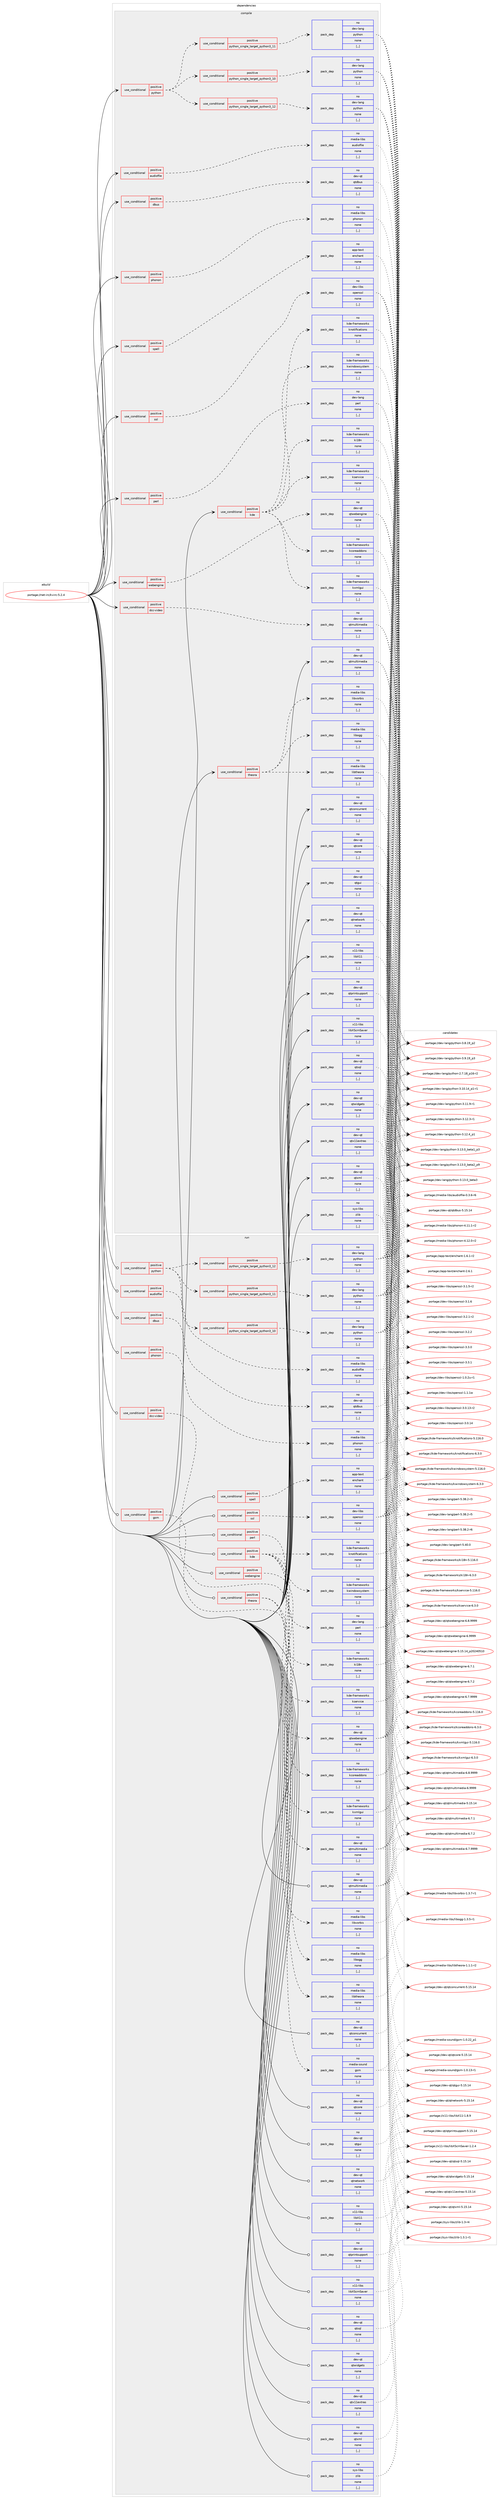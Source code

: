 digraph prolog {

# *************
# Graph options
# *************

newrank=true;
concentrate=true;
compound=true;
graph [rankdir=LR,fontname=Helvetica,fontsize=10,ranksep=1.5];#, ranksep=2.5, nodesep=0.2];
edge  [arrowhead=vee];
node  [fontname=Helvetica,fontsize=10];

# **********
# The ebuild
# **********

subgraph cluster_leftcol {
color=gray;
rank=same;
label=<<i>ebuild</i>>;
id [label="portage://net-irc/kvirc-5.2.4", color=red, width=4, href="../net-irc/kvirc-5.2.4.svg"];
}

# ****************
# The dependencies
# ****************

subgraph cluster_midcol {
color=gray;
label=<<i>dependencies</i>>;
subgraph cluster_compile {
fillcolor="#eeeeee";
style=filled;
label=<<i>compile</i>>;
subgraph cond90132 {
dependency347277 [label=<<TABLE BORDER="0" CELLBORDER="1" CELLSPACING="0" CELLPADDING="4"><TR><TD ROWSPAN="3" CELLPADDING="10">use_conditional</TD></TR><TR><TD>positive</TD></TR><TR><TD>audiofile</TD></TR></TABLE>>, shape=none, color=red];
subgraph pack254570 {
dependency347278 [label=<<TABLE BORDER="0" CELLBORDER="1" CELLSPACING="0" CELLPADDING="4" WIDTH="220"><TR><TD ROWSPAN="6" CELLPADDING="30">pack_dep</TD></TR><TR><TD WIDTH="110">no</TD></TR><TR><TD>media-libs</TD></TR><TR><TD>audiofile</TD></TR><TR><TD>none</TD></TR><TR><TD>[,,]</TD></TR></TABLE>>, shape=none, color=blue];
}
dependency347277:e -> dependency347278:w [weight=20,style="dashed",arrowhead="vee"];
}
id:e -> dependency347277:w [weight=20,style="solid",arrowhead="vee"];
subgraph cond90133 {
dependency347279 [label=<<TABLE BORDER="0" CELLBORDER="1" CELLSPACING="0" CELLPADDING="4"><TR><TD ROWSPAN="3" CELLPADDING="10">use_conditional</TD></TR><TR><TD>positive</TD></TR><TR><TD>dbus</TD></TR></TABLE>>, shape=none, color=red];
subgraph pack254571 {
dependency347280 [label=<<TABLE BORDER="0" CELLBORDER="1" CELLSPACING="0" CELLPADDING="4" WIDTH="220"><TR><TD ROWSPAN="6" CELLPADDING="30">pack_dep</TD></TR><TR><TD WIDTH="110">no</TD></TR><TR><TD>dev-qt</TD></TR><TR><TD>qtdbus</TD></TR><TR><TD>none</TD></TR><TR><TD>[,,]</TD></TR></TABLE>>, shape=none, color=blue];
}
dependency347279:e -> dependency347280:w [weight=20,style="dashed",arrowhead="vee"];
}
id:e -> dependency347279:w [weight=20,style="solid",arrowhead="vee"];
subgraph cond90134 {
dependency347281 [label=<<TABLE BORDER="0" CELLBORDER="1" CELLSPACING="0" CELLPADDING="4"><TR><TD ROWSPAN="3" CELLPADDING="10">use_conditional</TD></TR><TR><TD>positive</TD></TR><TR><TD>dcc-video</TD></TR></TABLE>>, shape=none, color=red];
subgraph pack254572 {
dependency347282 [label=<<TABLE BORDER="0" CELLBORDER="1" CELLSPACING="0" CELLPADDING="4" WIDTH="220"><TR><TD ROWSPAN="6" CELLPADDING="30">pack_dep</TD></TR><TR><TD WIDTH="110">no</TD></TR><TR><TD>dev-qt</TD></TR><TR><TD>qtmultimedia</TD></TR><TR><TD>none</TD></TR><TR><TD>[,,]</TD></TR></TABLE>>, shape=none, color=blue];
}
dependency347281:e -> dependency347282:w [weight=20,style="dashed",arrowhead="vee"];
}
id:e -> dependency347281:w [weight=20,style="solid",arrowhead="vee"];
subgraph cond90135 {
dependency347283 [label=<<TABLE BORDER="0" CELLBORDER="1" CELLSPACING="0" CELLPADDING="4"><TR><TD ROWSPAN="3" CELLPADDING="10">use_conditional</TD></TR><TR><TD>positive</TD></TR><TR><TD>kde</TD></TR></TABLE>>, shape=none, color=red];
subgraph pack254573 {
dependency347284 [label=<<TABLE BORDER="0" CELLBORDER="1" CELLSPACING="0" CELLPADDING="4" WIDTH="220"><TR><TD ROWSPAN="6" CELLPADDING="30">pack_dep</TD></TR><TR><TD WIDTH="110">no</TD></TR><TR><TD>kde-frameworks</TD></TR><TR><TD>kcoreaddons</TD></TR><TR><TD>none</TD></TR><TR><TD>[,,]</TD></TR></TABLE>>, shape=none, color=blue];
}
dependency347283:e -> dependency347284:w [weight=20,style="dashed",arrowhead="vee"];
subgraph pack254574 {
dependency347285 [label=<<TABLE BORDER="0" CELLBORDER="1" CELLSPACING="0" CELLPADDING="4" WIDTH="220"><TR><TD ROWSPAN="6" CELLPADDING="30">pack_dep</TD></TR><TR><TD WIDTH="110">no</TD></TR><TR><TD>kde-frameworks</TD></TR><TR><TD>ki18n</TD></TR><TR><TD>none</TD></TR><TR><TD>[,,]</TD></TR></TABLE>>, shape=none, color=blue];
}
dependency347283:e -> dependency347285:w [weight=20,style="dashed",arrowhead="vee"];
subgraph pack254575 {
dependency347286 [label=<<TABLE BORDER="0" CELLBORDER="1" CELLSPACING="0" CELLPADDING="4" WIDTH="220"><TR><TD ROWSPAN="6" CELLPADDING="30">pack_dep</TD></TR><TR><TD WIDTH="110">no</TD></TR><TR><TD>kde-frameworks</TD></TR><TR><TD>knotifications</TD></TR><TR><TD>none</TD></TR><TR><TD>[,,]</TD></TR></TABLE>>, shape=none, color=blue];
}
dependency347283:e -> dependency347286:w [weight=20,style="dashed",arrowhead="vee"];
subgraph pack254576 {
dependency347287 [label=<<TABLE BORDER="0" CELLBORDER="1" CELLSPACING="0" CELLPADDING="4" WIDTH="220"><TR><TD ROWSPAN="6" CELLPADDING="30">pack_dep</TD></TR><TR><TD WIDTH="110">no</TD></TR><TR><TD>kde-frameworks</TD></TR><TR><TD>kservice</TD></TR><TR><TD>none</TD></TR><TR><TD>[,,]</TD></TR></TABLE>>, shape=none, color=blue];
}
dependency347283:e -> dependency347287:w [weight=20,style="dashed",arrowhead="vee"];
subgraph pack254577 {
dependency347288 [label=<<TABLE BORDER="0" CELLBORDER="1" CELLSPACING="0" CELLPADDING="4" WIDTH="220"><TR><TD ROWSPAN="6" CELLPADDING="30">pack_dep</TD></TR><TR><TD WIDTH="110">no</TD></TR><TR><TD>kde-frameworks</TD></TR><TR><TD>kwindowsystem</TD></TR><TR><TD>none</TD></TR><TR><TD>[,,]</TD></TR></TABLE>>, shape=none, color=blue];
}
dependency347283:e -> dependency347288:w [weight=20,style="dashed",arrowhead="vee"];
subgraph pack254578 {
dependency347289 [label=<<TABLE BORDER="0" CELLBORDER="1" CELLSPACING="0" CELLPADDING="4" WIDTH="220"><TR><TD ROWSPAN="6" CELLPADDING="30">pack_dep</TD></TR><TR><TD WIDTH="110">no</TD></TR><TR><TD>kde-frameworks</TD></TR><TR><TD>kxmlgui</TD></TR><TR><TD>none</TD></TR><TR><TD>[,,]</TD></TR></TABLE>>, shape=none, color=blue];
}
dependency347283:e -> dependency347289:w [weight=20,style="dashed",arrowhead="vee"];
}
id:e -> dependency347283:w [weight=20,style="solid",arrowhead="vee"];
subgraph cond90136 {
dependency347290 [label=<<TABLE BORDER="0" CELLBORDER="1" CELLSPACING="0" CELLPADDING="4"><TR><TD ROWSPAN="3" CELLPADDING="10">use_conditional</TD></TR><TR><TD>positive</TD></TR><TR><TD>perl</TD></TR></TABLE>>, shape=none, color=red];
subgraph pack254579 {
dependency347291 [label=<<TABLE BORDER="0" CELLBORDER="1" CELLSPACING="0" CELLPADDING="4" WIDTH="220"><TR><TD ROWSPAN="6" CELLPADDING="30">pack_dep</TD></TR><TR><TD WIDTH="110">no</TD></TR><TR><TD>dev-lang</TD></TR><TR><TD>perl</TD></TR><TR><TD>none</TD></TR><TR><TD>[,,]</TD></TR></TABLE>>, shape=none, color=blue];
}
dependency347290:e -> dependency347291:w [weight=20,style="dashed",arrowhead="vee"];
}
id:e -> dependency347290:w [weight=20,style="solid",arrowhead="vee"];
subgraph cond90137 {
dependency347292 [label=<<TABLE BORDER="0" CELLBORDER="1" CELLSPACING="0" CELLPADDING="4"><TR><TD ROWSPAN="3" CELLPADDING="10">use_conditional</TD></TR><TR><TD>positive</TD></TR><TR><TD>phonon</TD></TR></TABLE>>, shape=none, color=red];
subgraph pack254580 {
dependency347293 [label=<<TABLE BORDER="0" CELLBORDER="1" CELLSPACING="0" CELLPADDING="4" WIDTH="220"><TR><TD ROWSPAN="6" CELLPADDING="30">pack_dep</TD></TR><TR><TD WIDTH="110">no</TD></TR><TR><TD>media-libs</TD></TR><TR><TD>phonon</TD></TR><TR><TD>none</TD></TR><TR><TD>[,,]</TD></TR></TABLE>>, shape=none, color=blue];
}
dependency347292:e -> dependency347293:w [weight=20,style="dashed",arrowhead="vee"];
}
id:e -> dependency347292:w [weight=20,style="solid",arrowhead="vee"];
subgraph cond90138 {
dependency347294 [label=<<TABLE BORDER="0" CELLBORDER="1" CELLSPACING="0" CELLPADDING="4"><TR><TD ROWSPAN="3" CELLPADDING="10">use_conditional</TD></TR><TR><TD>positive</TD></TR><TR><TD>python</TD></TR></TABLE>>, shape=none, color=red];
subgraph cond90139 {
dependency347295 [label=<<TABLE BORDER="0" CELLBORDER="1" CELLSPACING="0" CELLPADDING="4"><TR><TD ROWSPAN="3" CELLPADDING="10">use_conditional</TD></TR><TR><TD>positive</TD></TR><TR><TD>python_single_target_python3_10</TD></TR></TABLE>>, shape=none, color=red];
subgraph pack254581 {
dependency347296 [label=<<TABLE BORDER="0" CELLBORDER="1" CELLSPACING="0" CELLPADDING="4" WIDTH="220"><TR><TD ROWSPAN="6" CELLPADDING="30">pack_dep</TD></TR><TR><TD WIDTH="110">no</TD></TR><TR><TD>dev-lang</TD></TR><TR><TD>python</TD></TR><TR><TD>none</TD></TR><TR><TD>[,,]</TD></TR></TABLE>>, shape=none, color=blue];
}
dependency347295:e -> dependency347296:w [weight=20,style="dashed",arrowhead="vee"];
}
dependency347294:e -> dependency347295:w [weight=20,style="dashed",arrowhead="vee"];
subgraph cond90140 {
dependency347297 [label=<<TABLE BORDER="0" CELLBORDER="1" CELLSPACING="0" CELLPADDING="4"><TR><TD ROWSPAN="3" CELLPADDING="10">use_conditional</TD></TR><TR><TD>positive</TD></TR><TR><TD>python_single_target_python3_11</TD></TR></TABLE>>, shape=none, color=red];
subgraph pack254582 {
dependency347298 [label=<<TABLE BORDER="0" CELLBORDER="1" CELLSPACING="0" CELLPADDING="4" WIDTH="220"><TR><TD ROWSPAN="6" CELLPADDING="30">pack_dep</TD></TR><TR><TD WIDTH="110">no</TD></TR><TR><TD>dev-lang</TD></TR><TR><TD>python</TD></TR><TR><TD>none</TD></TR><TR><TD>[,,]</TD></TR></TABLE>>, shape=none, color=blue];
}
dependency347297:e -> dependency347298:w [weight=20,style="dashed",arrowhead="vee"];
}
dependency347294:e -> dependency347297:w [weight=20,style="dashed",arrowhead="vee"];
subgraph cond90141 {
dependency347299 [label=<<TABLE BORDER="0" CELLBORDER="1" CELLSPACING="0" CELLPADDING="4"><TR><TD ROWSPAN="3" CELLPADDING="10">use_conditional</TD></TR><TR><TD>positive</TD></TR><TR><TD>python_single_target_python3_12</TD></TR></TABLE>>, shape=none, color=red];
subgraph pack254583 {
dependency347300 [label=<<TABLE BORDER="0" CELLBORDER="1" CELLSPACING="0" CELLPADDING="4" WIDTH="220"><TR><TD ROWSPAN="6" CELLPADDING="30">pack_dep</TD></TR><TR><TD WIDTH="110">no</TD></TR><TR><TD>dev-lang</TD></TR><TR><TD>python</TD></TR><TR><TD>none</TD></TR><TR><TD>[,,]</TD></TR></TABLE>>, shape=none, color=blue];
}
dependency347299:e -> dependency347300:w [weight=20,style="dashed",arrowhead="vee"];
}
dependency347294:e -> dependency347299:w [weight=20,style="dashed",arrowhead="vee"];
}
id:e -> dependency347294:w [weight=20,style="solid",arrowhead="vee"];
subgraph cond90142 {
dependency347301 [label=<<TABLE BORDER="0" CELLBORDER="1" CELLSPACING="0" CELLPADDING="4"><TR><TD ROWSPAN="3" CELLPADDING="10">use_conditional</TD></TR><TR><TD>positive</TD></TR><TR><TD>spell</TD></TR></TABLE>>, shape=none, color=red];
subgraph pack254584 {
dependency347302 [label=<<TABLE BORDER="0" CELLBORDER="1" CELLSPACING="0" CELLPADDING="4" WIDTH="220"><TR><TD ROWSPAN="6" CELLPADDING="30">pack_dep</TD></TR><TR><TD WIDTH="110">no</TD></TR><TR><TD>app-text</TD></TR><TR><TD>enchant</TD></TR><TR><TD>none</TD></TR><TR><TD>[,,]</TD></TR></TABLE>>, shape=none, color=blue];
}
dependency347301:e -> dependency347302:w [weight=20,style="dashed",arrowhead="vee"];
}
id:e -> dependency347301:w [weight=20,style="solid",arrowhead="vee"];
subgraph cond90143 {
dependency347303 [label=<<TABLE BORDER="0" CELLBORDER="1" CELLSPACING="0" CELLPADDING="4"><TR><TD ROWSPAN="3" CELLPADDING="10">use_conditional</TD></TR><TR><TD>positive</TD></TR><TR><TD>ssl</TD></TR></TABLE>>, shape=none, color=red];
subgraph pack254585 {
dependency347304 [label=<<TABLE BORDER="0" CELLBORDER="1" CELLSPACING="0" CELLPADDING="4" WIDTH="220"><TR><TD ROWSPAN="6" CELLPADDING="30">pack_dep</TD></TR><TR><TD WIDTH="110">no</TD></TR><TR><TD>dev-libs</TD></TR><TR><TD>openssl</TD></TR><TR><TD>none</TD></TR><TR><TD>[,,]</TD></TR></TABLE>>, shape=none, color=blue];
}
dependency347303:e -> dependency347304:w [weight=20,style="dashed",arrowhead="vee"];
}
id:e -> dependency347303:w [weight=20,style="solid",arrowhead="vee"];
subgraph cond90144 {
dependency347305 [label=<<TABLE BORDER="0" CELLBORDER="1" CELLSPACING="0" CELLPADDING="4"><TR><TD ROWSPAN="3" CELLPADDING="10">use_conditional</TD></TR><TR><TD>positive</TD></TR><TR><TD>theora</TD></TR></TABLE>>, shape=none, color=red];
subgraph pack254586 {
dependency347306 [label=<<TABLE BORDER="0" CELLBORDER="1" CELLSPACING="0" CELLPADDING="4" WIDTH="220"><TR><TD ROWSPAN="6" CELLPADDING="30">pack_dep</TD></TR><TR><TD WIDTH="110">no</TD></TR><TR><TD>media-libs</TD></TR><TR><TD>libogg</TD></TR><TR><TD>none</TD></TR><TR><TD>[,,]</TD></TR></TABLE>>, shape=none, color=blue];
}
dependency347305:e -> dependency347306:w [weight=20,style="dashed",arrowhead="vee"];
subgraph pack254587 {
dependency347307 [label=<<TABLE BORDER="0" CELLBORDER="1" CELLSPACING="0" CELLPADDING="4" WIDTH="220"><TR><TD ROWSPAN="6" CELLPADDING="30">pack_dep</TD></TR><TR><TD WIDTH="110">no</TD></TR><TR><TD>media-libs</TD></TR><TR><TD>libtheora</TD></TR><TR><TD>none</TD></TR><TR><TD>[,,]</TD></TR></TABLE>>, shape=none, color=blue];
}
dependency347305:e -> dependency347307:w [weight=20,style="dashed",arrowhead="vee"];
subgraph pack254588 {
dependency347308 [label=<<TABLE BORDER="0" CELLBORDER="1" CELLSPACING="0" CELLPADDING="4" WIDTH="220"><TR><TD ROWSPAN="6" CELLPADDING="30">pack_dep</TD></TR><TR><TD WIDTH="110">no</TD></TR><TR><TD>media-libs</TD></TR><TR><TD>libvorbis</TD></TR><TR><TD>none</TD></TR><TR><TD>[,,]</TD></TR></TABLE>>, shape=none, color=blue];
}
dependency347305:e -> dependency347308:w [weight=20,style="dashed",arrowhead="vee"];
}
id:e -> dependency347305:w [weight=20,style="solid",arrowhead="vee"];
subgraph cond90145 {
dependency347309 [label=<<TABLE BORDER="0" CELLBORDER="1" CELLSPACING="0" CELLPADDING="4"><TR><TD ROWSPAN="3" CELLPADDING="10">use_conditional</TD></TR><TR><TD>positive</TD></TR><TR><TD>webengine</TD></TR></TABLE>>, shape=none, color=red];
subgraph pack254589 {
dependency347310 [label=<<TABLE BORDER="0" CELLBORDER="1" CELLSPACING="0" CELLPADDING="4" WIDTH="220"><TR><TD ROWSPAN="6" CELLPADDING="30">pack_dep</TD></TR><TR><TD WIDTH="110">no</TD></TR><TR><TD>dev-qt</TD></TR><TR><TD>qtwebengine</TD></TR><TR><TD>none</TD></TR><TR><TD>[,,]</TD></TR></TABLE>>, shape=none, color=blue];
}
dependency347309:e -> dependency347310:w [weight=20,style="dashed",arrowhead="vee"];
}
id:e -> dependency347309:w [weight=20,style="solid",arrowhead="vee"];
subgraph pack254590 {
dependency347311 [label=<<TABLE BORDER="0" CELLBORDER="1" CELLSPACING="0" CELLPADDING="4" WIDTH="220"><TR><TD ROWSPAN="6" CELLPADDING="30">pack_dep</TD></TR><TR><TD WIDTH="110">no</TD></TR><TR><TD>dev-qt</TD></TR><TR><TD>qtconcurrent</TD></TR><TR><TD>none</TD></TR><TR><TD>[,,]</TD></TR></TABLE>>, shape=none, color=blue];
}
id:e -> dependency347311:w [weight=20,style="solid",arrowhead="vee"];
subgraph pack254591 {
dependency347312 [label=<<TABLE BORDER="0" CELLBORDER="1" CELLSPACING="0" CELLPADDING="4" WIDTH="220"><TR><TD ROWSPAN="6" CELLPADDING="30">pack_dep</TD></TR><TR><TD WIDTH="110">no</TD></TR><TR><TD>dev-qt</TD></TR><TR><TD>qtcore</TD></TR><TR><TD>none</TD></TR><TR><TD>[,,]</TD></TR></TABLE>>, shape=none, color=blue];
}
id:e -> dependency347312:w [weight=20,style="solid",arrowhead="vee"];
subgraph pack254592 {
dependency347313 [label=<<TABLE BORDER="0" CELLBORDER="1" CELLSPACING="0" CELLPADDING="4" WIDTH="220"><TR><TD ROWSPAN="6" CELLPADDING="30">pack_dep</TD></TR><TR><TD WIDTH="110">no</TD></TR><TR><TD>dev-qt</TD></TR><TR><TD>qtgui</TD></TR><TR><TD>none</TD></TR><TR><TD>[,,]</TD></TR></TABLE>>, shape=none, color=blue];
}
id:e -> dependency347313:w [weight=20,style="solid",arrowhead="vee"];
subgraph pack254593 {
dependency347314 [label=<<TABLE BORDER="0" CELLBORDER="1" CELLSPACING="0" CELLPADDING="4" WIDTH="220"><TR><TD ROWSPAN="6" CELLPADDING="30">pack_dep</TD></TR><TR><TD WIDTH="110">no</TD></TR><TR><TD>dev-qt</TD></TR><TR><TD>qtmultimedia</TD></TR><TR><TD>none</TD></TR><TR><TD>[,,]</TD></TR></TABLE>>, shape=none, color=blue];
}
id:e -> dependency347314:w [weight=20,style="solid",arrowhead="vee"];
subgraph pack254594 {
dependency347315 [label=<<TABLE BORDER="0" CELLBORDER="1" CELLSPACING="0" CELLPADDING="4" WIDTH="220"><TR><TD ROWSPAN="6" CELLPADDING="30">pack_dep</TD></TR><TR><TD WIDTH="110">no</TD></TR><TR><TD>dev-qt</TD></TR><TR><TD>qtnetwork</TD></TR><TR><TD>none</TD></TR><TR><TD>[,,]</TD></TR></TABLE>>, shape=none, color=blue];
}
id:e -> dependency347315:w [weight=20,style="solid",arrowhead="vee"];
subgraph pack254595 {
dependency347316 [label=<<TABLE BORDER="0" CELLBORDER="1" CELLSPACING="0" CELLPADDING="4" WIDTH="220"><TR><TD ROWSPAN="6" CELLPADDING="30">pack_dep</TD></TR><TR><TD WIDTH="110">no</TD></TR><TR><TD>dev-qt</TD></TR><TR><TD>qtprintsupport</TD></TR><TR><TD>none</TD></TR><TR><TD>[,,]</TD></TR></TABLE>>, shape=none, color=blue];
}
id:e -> dependency347316:w [weight=20,style="solid",arrowhead="vee"];
subgraph pack254596 {
dependency347317 [label=<<TABLE BORDER="0" CELLBORDER="1" CELLSPACING="0" CELLPADDING="4" WIDTH="220"><TR><TD ROWSPAN="6" CELLPADDING="30">pack_dep</TD></TR><TR><TD WIDTH="110">no</TD></TR><TR><TD>dev-qt</TD></TR><TR><TD>qtsql</TD></TR><TR><TD>none</TD></TR><TR><TD>[,,]</TD></TR></TABLE>>, shape=none, color=blue];
}
id:e -> dependency347317:w [weight=20,style="solid",arrowhead="vee"];
subgraph pack254597 {
dependency347318 [label=<<TABLE BORDER="0" CELLBORDER="1" CELLSPACING="0" CELLPADDING="4" WIDTH="220"><TR><TD ROWSPAN="6" CELLPADDING="30">pack_dep</TD></TR><TR><TD WIDTH="110">no</TD></TR><TR><TD>dev-qt</TD></TR><TR><TD>qtwidgets</TD></TR><TR><TD>none</TD></TR><TR><TD>[,,]</TD></TR></TABLE>>, shape=none, color=blue];
}
id:e -> dependency347318:w [weight=20,style="solid",arrowhead="vee"];
subgraph pack254598 {
dependency347319 [label=<<TABLE BORDER="0" CELLBORDER="1" CELLSPACING="0" CELLPADDING="4" WIDTH="220"><TR><TD ROWSPAN="6" CELLPADDING="30">pack_dep</TD></TR><TR><TD WIDTH="110">no</TD></TR><TR><TD>dev-qt</TD></TR><TR><TD>qtx11extras</TD></TR><TR><TD>none</TD></TR><TR><TD>[,,]</TD></TR></TABLE>>, shape=none, color=blue];
}
id:e -> dependency347319:w [weight=20,style="solid",arrowhead="vee"];
subgraph pack254599 {
dependency347320 [label=<<TABLE BORDER="0" CELLBORDER="1" CELLSPACING="0" CELLPADDING="4" WIDTH="220"><TR><TD ROWSPAN="6" CELLPADDING="30">pack_dep</TD></TR><TR><TD WIDTH="110">no</TD></TR><TR><TD>dev-qt</TD></TR><TR><TD>qtxml</TD></TR><TR><TD>none</TD></TR><TR><TD>[,,]</TD></TR></TABLE>>, shape=none, color=blue];
}
id:e -> dependency347320:w [weight=20,style="solid",arrowhead="vee"];
subgraph pack254600 {
dependency347321 [label=<<TABLE BORDER="0" CELLBORDER="1" CELLSPACING="0" CELLPADDING="4" WIDTH="220"><TR><TD ROWSPAN="6" CELLPADDING="30">pack_dep</TD></TR><TR><TD WIDTH="110">no</TD></TR><TR><TD>sys-libs</TD></TR><TR><TD>zlib</TD></TR><TR><TD>none</TD></TR><TR><TD>[,,]</TD></TR></TABLE>>, shape=none, color=blue];
}
id:e -> dependency347321:w [weight=20,style="solid",arrowhead="vee"];
subgraph pack254601 {
dependency347322 [label=<<TABLE BORDER="0" CELLBORDER="1" CELLSPACING="0" CELLPADDING="4" WIDTH="220"><TR><TD ROWSPAN="6" CELLPADDING="30">pack_dep</TD></TR><TR><TD WIDTH="110">no</TD></TR><TR><TD>x11-libs</TD></TR><TR><TD>libX11</TD></TR><TR><TD>none</TD></TR><TR><TD>[,,]</TD></TR></TABLE>>, shape=none, color=blue];
}
id:e -> dependency347322:w [weight=20,style="solid",arrowhead="vee"];
subgraph pack254602 {
dependency347323 [label=<<TABLE BORDER="0" CELLBORDER="1" CELLSPACING="0" CELLPADDING="4" WIDTH="220"><TR><TD ROWSPAN="6" CELLPADDING="30">pack_dep</TD></TR><TR><TD WIDTH="110">no</TD></TR><TR><TD>x11-libs</TD></TR><TR><TD>libXScrnSaver</TD></TR><TR><TD>none</TD></TR><TR><TD>[,,]</TD></TR></TABLE>>, shape=none, color=blue];
}
id:e -> dependency347323:w [weight=20,style="solid",arrowhead="vee"];
}
subgraph cluster_compileandrun {
fillcolor="#eeeeee";
style=filled;
label=<<i>compile and run</i>>;
}
subgraph cluster_run {
fillcolor="#eeeeee";
style=filled;
label=<<i>run</i>>;
subgraph cond90146 {
dependency347324 [label=<<TABLE BORDER="0" CELLBORDER="1" CELLSPACING="0" CELLPADDING="4"><TR><TD ROWSPAN="3" CELLPADDING="10">use_conditional</TD></TR><TR><TD>positive</TD></TR><TR><TD>audiofile</TD></TR></TABLE>>, shape=none, color=red];
subgraph pack254603 {
dependency347325 [label=<<TABLE BORDER="0" CELLBORDER="1" CELLSPACING="0" CELLPADDING="4" WIDTH="220"><TR><TD ROWSPAN="6" CELLPADDING="30">pack_dep</TD></TR><TR><TD WIDTH="110">no</TD></TR><TR><TD>media-libs</TD></TR><TR><TD>audiofile</TD></TR><TR><TD>none</TD></TR><TR><TD>[,,]</TD></TR></TABLE>>, shape=none, color=blue];
}
dependency347324:e -> dependency347325:w [weight=20,style="dashed",arrowhead="vee"];
}
id:e -> dependency347324:w [weight=20,style="solid",arrowhead="odot"];
subgraph cond90147 {
dependency347326 [label=<<TABLE BORDER="0" CELLBORDER="1" CELLSPACING="0" CELLPADDING="4"><TR><TD ROWSPAN="3" CELLPADDING="10">use_conditional</TD></TR><TR><TD>positive</TD></TR><TR><TD>dbus</TD></TR></TABLE>>, shape=none, color=red];
subgraph pack254604 {
dependency347327 [label=<<TABLE BORDER="0" CELLBORDER="1" CELLSPACING="0" CELLPADDING="4" WIDTH="220"><TR><TD ROWSPAN="6" CELLPADDING="30">pack_dep</TD></TR><TR><TD WIDTH="110">no</TD></TR><TR><TD>dev-qt</TD></TR><TR><TD>qtdbus</TD></TR><TR><TD>none</TD></TR><TR><TD>[,,]</TD></TR></TABLE>>, shape=none, color=blue];
}
dependency347326:e -> dependency347327:w [weight=20,style="dashed",arrowhead="vee"];
}
id:e -> dependency347326:w [weight=20,style="solid",arrowhead="odot"];
subgraph cond90148 {
dependency347328 [label=<<TABLE BORDER="0" CELLBORDER="1" CELLSPACING="0" CELLPADDING="4"><TR><TD ROWSPAN="3" CELLPADDING="10">use_conditional</TD></TR><TR><TD>positive</TD></TR><TR><TD>dcc-video</TD></TR></TABLE>>, shape=none, color=red];
subgraph pack254605 {
dependency347329 [label=<<TABLE BORDER="0" CELLBORDER="1" CELLSPACING="0" CELLPADDING="4" WIDTH="220"><TR><TD ROWSPAN="6" CELLPADDING="30">pack_dep</TD></TR><TR><TD WIDTH="110">no</TD></TR><TR><TD>dev-qt</TD></TR><TR><TD>qtmultimedia</TD></TR><TR><TD>none</TD></TR><TR><TD>[,,]</TD></TR></TABLE>>, shape=none, color=blue];
}
dependency347328:e -> dependency347329:w [weight=20,style="dashed",arrowhead="vee"];
}
id:e -> dependency347328:w [weight=20,style="solid",arrowhead="odot"];
subgraph cond90149 {
dependency347330 [label=<<TABLE BORDER="0" CELLBORDER="1" CELLSPACING="0" CELLPADDING="4"><TR><TD ROWSPAN="3" CELLPADDING="10">use_conditional</TD></TR><TR><TD>positive</TD></TR><TR><TD>gsm</TD></TR></TABLE>>, shape=none, color=red];
subgraph pack254606 {
dependency347331 [label=<<TABLE BORDER="0" CELLBORDER="1" CELLSPACING="0" CELLPADDING="4" WIDTH="220"><TR><TD ROWSPAN="6" CELLPADDING="30">pack_dep</TD></TR><TR><TD WIDTH="110">no</TD></TR><TR><TD>media-sound</TD></TR><TR><TD>gsm</TD></TR><TR><TD>none</TD></TR><TR><TD>[,,]</TD></TR></TABLE>>, shape=none, color=blue];
}
dependency347330:e -> dependency347331:w [weight=20,style="dashed",arrowhead="vee"];
}
id:e -> dependency347330:w [weight=20,style="solid",arrowhead="odot"];
subgraph cond90150 {
dependency347332 [label=<<TABLE BORDER="0" CELLBORDER="1" CELLSPACING="0" CELLPADDING="4"><TR><TD ROWSPAN="3" CELLPADDING="10">use_conditional</TD></TR><TR><TD>positive</TD></TR><TR><TD>kde</TD></TR></TABLE>>, shape=none, color=red];
subgraph pack254607 {
dependency347333 [label=<<TABLE BORDER="0" CELLBORDER="1" CELLSPACING="0" CELLPADDING="4" WIDTH="220"><TR><TD ROWSPAN="6" CELLPADDING="30">pack_dep</TD></TR><TR><TD WIDTH="110">no</TD></TR><TR><TD>kde-frameworks</TD></TR><TR><TD>kcoreaddons</TD></TR><TR><TD>none</TD></TR><TR><TD>[,,]</TD></TR></TABLE>>, shape=none, color=blue];
}
dependency347332:e -> dependency347333:w [weight=20,style="dashed",arrowhead="vee"];
subgraph pack254608 {
dependency347334 [label=<<TABLE BORDER="0" CELLBORDER="1" CELLSPACING="0" CELLPADDING="4" WIDTH="220"><TR><TD ROWSPAN="6" CELLPADDING="30">pack_dep</TD></TR><TR><TD WIDTH="110">no</TD></TR><TR><TD>kde-frameworks</TD></TR><TR><TD>ki18n</TD></TR><TR><TD>none</TD></TR><TR><TD>[,,]</TD></TR></TABLE>>, shape=none, color=blue];
}
dependency347332:e -> dependency347334:w [weight=20,style="dashed",arrowhead="vee"];
subgraph pack254609 {
dependency347335 [label=<<TABLE BORDER="0" CELLBORDER="1" CELLSPACING="0" CELLPADDING="4" WIDTH="220"><TR><TD ROWSPAN="6" CELLPADDING="30">pack_dep</TD></TR><TR><TD WIDTH="110">no</TD></TR><TR><TD>kde-frameworks</TD></TR><TR><TD>knotifications</TD></TR><TR><TD>none</TD></TR><TR><TD>[,,]</TD></TR></TABLE>>, shape=none, color=blue];
}
dependency347332:e -> dependency347335:w [weight=20,style="dashed",arrowhead="vee"];
subgraph pack254610 {
dependency347336 [label=<<TABLE BORDER="0" CELLBORDER="1" CELLSPACING="0" CELLPADDING="4" WIDTH="220"><TR><TD ROWSPAN="6" CELLPADDING="30">pack_dep</TD></TR><TR><TD WIDTH="110">no</TD></TR><TR><TD>kde-frameworks</TD></TR><TR><TD>kservice</TD></TR><TR><TD>none</TD></TR><TR><TD>[,,]</TD></TR></TABLE>>, shape=none, color=blue];
}
dependency347332:e -> dependency347336:w [weight=20,style="dashed",arrowhead="vee"];
subgraph pack254611 {
dependency347337 [label=<<TABLE BORDER="0" CELLBORDER="1" CELLSPACING="0" CELLPADDING="4" WIDTH="220"><TR><TD ROWSPAN="6" CELLPADDING="30">pack_dep</TD></TR><TR><TD WIDTH="110">no</TD></TR><TR><TD>kde-frameworks</TD></TR><TR><TD>kwindowsystem</TD></TR><TR><TD>none</TD></TR><TR><TD>[,,]</TD></TR></TABLE>>, shape=none, color=blue];
}
dependency347332:e -> dependency347337:w [weight=20,style="dashed",arrowhead="vee"];
subgraph pack254612 {
dependency347338 [label=<<TABLE BORDER="0" CELLBORDER="1" CELLSPACING="0" CELLPADDING="4" WIDTH="220"><TR><TD ROWSPAN="6" CELLPADDING="30">pack_dep</TD></TR><TR><TD WIDTH="110">no</TD></TR><TR><TD>kde-frameworks</TD></TR><TR><TD>kxmlgui</TD></TR><TR><TD>none</TD></TR><TR><TD>[,,]</TD></TR></TABLE>>, shape=none, color=blue];
}
dependency347332:e -> dependency347338:w [weight=20,style="dashed",arrowhead="vee"];
}
id:e -> dependency347332:w [weight=20,style="solid",arrowhead="odot"];
subgraph cond90151 {
dependency347339 [label=<<TABLE BORDER="0" CELLBORDER="1" CELLSPACING="0" CELLPADDING="4"><TR><TD ROWSPAN="3" CELLPADDING="10">use_conditional</TD></TR><TR><TD>positive</TD></TR><TR><TD>perl</TD></TR></TABLE>>, shape=none, color=red];
subgraph pack254613 {
dependency347340 [label=<<TABLE BORDER="0" CELLBORDER="1" CELLSPACING="0" CELLPADDING="4" WIDTH="220"><TR><TD ROWSPAN="6" CELLPADDING="30">pack_dep</TD></TR><TR><TD WIDTH="110">no</TD></TR><TR><TD>dev-lang</TD></TR><TR><TD>perl</TD></TR><TR><TD>none</TD></TR><TR><TD>[,,]</TD></TR></TABLE>>, shape=none, color=blue];
}
dependency347339:e -> dependency347340:w [weight=20,style="dashed",arrowhead="vee"];
}
id:e -> dependency347339:w [weight=20,style="solid",arrowhead="odot"];
subgraph cond90152 {
dependency347341 [label=<<TABLE BORDER="0" CELLBORDER="1" CELLSPACING="0" CELLPADDING="4"><TR><TD ROWSPAN="3" CELLPADDING="10">use_conditional</TD></TR><TR><TD>positive</TD></TR><TR><TD>phonon</TD></TR></TABLE>>, shape=none, color=red];
subgraph pack254614 {
dependency347342 [label=<<TABLE BORDER="0" CELLBORDER="1" CELLSPACING="0" CELLPADDING="4" WIDTH="220"><TR><TD ROWSPAN="6" CELLPADDING="30">pack_dep</TD></TR><TR><TD WIDTH="110">no</TD></TR><TR><TD>media-libs</TD></TR><TR><TD>phonon</TD></TR><TR><TD>none</TD></TR><TR><TD>[,,]</TD></TR></TABLE>>, shape=none, color=blue];
}
dependency347341:e -> dependency347342:w [weight=20,style="dashed",arrowhead="vee"];
}
id:e -> dependency347341:w [weight=20,style="solid",arrowhead="odot"];
subgraph cond90153 {
dependency347343 [label=<<TABLE BORDER="0" CELLBORDER="1" CELLSPACING="0" CELLPADDING="4"><TR><TD ROWSPAN="3" CELLPADDING="10">use_conditional</TD></TR><TR><TD>positive</TD></TR><TR><TD>python</TD></TR></TABLE>>, shape=none, color=red];
subgraph cond90154 {
dependency347344 [label=<<TABLE BORDER="0" CELLBORDER="1" CELLSPACING="0" CELLPADDING="4"><TR><TD ROWSPAN="3" CELLPADDING="10">use_conditional</TD></TR><TR><TD>positive</TD></TR><TR><TD>python_single_target_python3_10</TD></TR></TABLE>>, shape=none, color=red];
subgraph pack254615 {
dependency347345 [label=<<TABLE BORDER="0" CELLBORDER="1" CELLSPACING="0" CELLPADDING="4" WIDTH="220"><TR><TD ROWSPAN="6" CELLPADDING="30">pack_dep</TD></TR><TR><TD WIDTH="110">no</TD></TR><TR><TD>dev-lang</TD></TR><TR><TD>python</TD></TR><TR><TD>none</TD></TR><TR><TD>[,,]</TD></TR></TABLE>>, shape=none, color=blue];
}
dependency347344:e -> dependency347345:w [weight=20,style="dashed",arrowhead="vee"];
}
dependency347343:e -> dependency347344:w [weight=20,style="dashed",arrowhead="vee"];
subgraph cond90155 {
dependency347346 [label=<<TABLE BORDER="0" CELLBORDER="1" CELLSPACING="0" CELLPADDING="4"><TR><TD ROWSPAN="3" CELLPADDING="10">use_conditional</TD></TR><TR><TD>positive</TD></TR><TR><TD>python_single_target_python3_11</TD></TR></TABLE>>, shape=none, color=red];
subgraph pack254616 {
dependency347347 [label=<<TABLE BORDER="0" CELLBORDER="1" CELLSPACING="0" CELLPADDING="4" WIDTH="220"><TR><TD ROWSPAN="6" CELLPADDING="30">pack_dep</TD></TR><TR><TD WIDTH="110">no</TD></TR><TR><TD>dev-lang</TD></TR><TR><TD>python</TD></TR><TR><TD>none</TD></TR><TR><TD>[,,]</TD></TR></TABLE>>, shape=none, color=blue];
}
dependency347346:e -> dependency347347:w [weight=20,style="dashed",arrowhead="vee"];
}
dependency347343:e -> dependency347346:w [weight=20,style="dashed",arrowhead="vee"];
subgraph cond90156 {
dependency347348 [label=<<TABLE BORDER="0" CELLBORDER="1" CELLSPACING="0" CELLPADDING="4"><TR><TD ROWSPAN="3" CELLPADDING="10">use_conditional</TD></TR><TR><TD>positive</TD></TR><TR><TD>python_single_target_python3_12</TD></TR></TABLE>>, shape=none, color=red];
subgraph pack254617 {
dependency347349 [label=<<TABLE BORDER="0" CELLBORDER="1" CELLSPACING="0" CELLPADDING="4" WIDTH="220"><TR><TD ROWSPAN="6" CELLPADDING="30">pack_dep</TD></TR><TR><TD WIDTH="110">no</TD></TR><TR><TD>dev-lang</TD></TR><TR><TD>python</TD></TR><TR><TD>none</TD></TR><TR><TD>[,,]</TD></TR></TABLE>>, shape=none, color=blue];
}
dependency347348:e -> dependency347349:w [weight=20,style="dashed",arrowhead="vee"];
}
dependency347343:e -> dependency347348:w [weight=20,style="dashed",arrowhead="vee"];
}
id:e -> dependency347343:w [weight=20,style="solid",arrowhead="odot"];
subgraph cond90157 {
dependency347350 [label=<<TABLE BORDER="0" CELLBORDER="1" CELLSPACING="0" CELLPADDING="4"><TR><TD ROWSPAN="3" CELLPADDING="10">use_conditional</TD></TR><TR><TD>positive</TD></TR><TR><TD>spell</TD></TR></TABLE>>, shape=none, color=red];
subgraph pack254618 {
dependency347351 [label=<<TABLE BORDER="0" CELLBORDER="1" CELLSPACING="0" CELLPADDING="4" WIDTH="220"><TR><TD ROWSPAN="6" CELLPADDING="30">pack_dep</TD></TR><TR><TD WIDTH="110">no</TD></TR><TR><TD>app-text</TD></TR><TR><TD>enchant</TD></TR><TR><TD>none</TD></TR><TR><TD>[,,]</TD></TR></TABLE>>, shape=none, color=blue];
}
dependency347350:e -> dependency347351:w [weight=20,style="dashed",arrowhead="vee"];
}
id:e -> dependency347350:w [weight=20,style="solid",arrowhead="odot"];
subgraph cond90158 {
dependency347352 [label=<<TABLE BORDER="0" CELLBORDER="1" CELLSPACING="0" CELLPADDING="4"><TR><TD ROWSPAN="3" CELLPADDING="10">use_conditional</TD></TR><TR><TD>positive</TD></TR><TR><TD>ssl</TD></TR></TABLE>>, shape=none, color=red];
subgraph pack254619 {
dependency347353 [label=<<TABLE BORDER="0" CELLBORDER="1" CELLSPACING="0" CELLPADDING="4" WIDTH="220"><TR><TD ROWSPAN="6" CELLPADDING="30">pack_dep</TD></TR><TR><TD WIDTH="110">no</TD></TR><TR><TD>dev-libs</TD></TR><TR><TD>openssl</TD></TR><TR><TD>none</TD></TR><TR><TD>[,,]</TD></TR></TABLE>>, shape=none, color=blue];
}
dependency347352:e -> dependency347353:w [weight=20,style="dashed",arrowhead="vee"];
}
id:e -> dependency347352:w [weight=20,style="solid",arrowhead="odot"];
subgraph cond90159 {
dependency347354 [label=<<TABLE BORDER="0" CELLBORDER="1" CELLSPACING="0" CELLPADDING="4"><TR><TD ROWSPAN="3" CELLPADDING="10">use_conditional</TD></TR><TR><TD>positive</TD></TR><TR><TD>theora</TD></TR></TABLE>>, shape=none, color=red];
subgraph pack254620 {
dependency347355 [label=<<TABLE BORDER="0" CELLBORDER="1" CELLSPACING="0" CELLPADDING="4" WIDTH="220"><TR><TD ROWSPAN="6" CELLPADDING="30">pack_dep</TD></TR><TR><TD WIDTH="110">no</TD></TR><TR><TD>media-libs</TD></TR><TR><TD>libogg</TD></TR><TR><TD>none</TD></TR><TR><TD>[,,]</TD></TR></TABLE>>, shape=none, color=blue];
}
dependency347354:e -> dependency347355:w [weight=20,style="dashed",arrowhead="vee"];
subgraph pack254621 {
dependency347356 [label=<<TABLE BORDER="0" CELLBORDER="1" CELLSPACING="0" CELLPADDING="4" WIDTH="220"><TR><TD ROWSPAN="6" CELLPADDING="30">pack_dep</TD></TR><TR><TD WIDTH="110">no</TD></TR><TR><TD>media-libs</TD></TR><TR><TD>libtheora</TD></TR><TR><TD>none</TD></TR><TR><TD>[,,]</TD></TR></TABLE>>, shape=none, color=blue];
}
dependency347354:e -> dependency347356:w [weight=20,style="dashed",arrowhead="vee"];
subgraph pack254622 {
dependency347357 [label=<<TABLE BORDER="0" CELLBORDER="1" CELLSPACING="0" CELLPADDING="4" WIDTH="220"><TR><TD ROWSPAN="6" CELLPADDING="30">pack_dep</TD></TR><TR><TD WIDTH="110">no</TD></TR><TR><TD>media-libs</TD></TR><TR><TD>libvorbis</TD></TR><TR><TD>none</TD></TR><TR><TD>[,,]</TD></TR></TABLE>>, shape=none, color=blue];
}
dependency347354:e -> dependency347357:w [weight=20,style="dashed",arrowhead="vee"];
}
id:e -> dependency347354:w [weight=20,style="solid",arrowhead="odot"];
subgraph cond90160 {
dependency347358 [label=<<TABLE BORDER="0" CELLBORDER="1" CELLSPACING="0" CELLPADDING="4"><TR><TD ROWSPAN="3" CELLPADDING="10">use_conditional</TD></TR><TR><TD>positive</TD></TR><TR><TD>webengine</TD></TR></TABLE>>, shape=none, color=red];
subgraph pack254623 {
dependency347359 [label=<<TABLE BORDER="0" CELLBORDER="1" CELLSPACING="0" CELLPADDING="4" WIDTH="220"><TR><TD ROWSPAN="6" CELLPADDING="30">pack_dep</TD></TR><TR><TD WIDTH="110">no</TD></TR><TR><TD>dev-qt</TD></TR><TR><TD>qtwebengine</TD></TR><TR><TD>none</TD></TR><TR><TD>[,,]</TD></TR></TABLE>>, shape=none, color=blue];
}
dependency347358:e -> dependency347359:w [weight=20,style="dashed",arrowhead="vee"];
}
id:e -> dependency347358:w [weight=20,style="solid",arrowhead="odot"];
subgraph pack254624 {
dependency347360 [label=<<TABLE BORDER="0" CELLBORDER="1" CELLSPACING="0" CELLPADDING="4" WIDTH="220"><TR><TD ROWSPAN="6" CELLPADDING="30">pack_dep</TD></TR><TR><TD WIDTH="110">no</TD></TR><TR><TD>dev-qt</TD></TR><TR><TD>qtconcurrent</TD></TR><TR><TD>none</TD></TR><TR><TD>[,,]</TD></TR></TABLE>>, shape=none, color=blue];
}
id:e -> dependency347360:w [weight=20,style="solid",arrowhead="odot"];
subgraph pack254625 {
dependency347361 [label=<<TABLE BORDER="0" CELLBORDER="1" CELLSPACING="0" CELLPADDING="4" WIDTH="220"><TR><TD ROWSPAN="6" CELLPADDING="30">pack_dep</TD></TR><TR><TD WIDTH="110">no</TD></TR><TR><TD>dev-qt</TD></TR><TR><TD>qtcore</TD></TR><TR><TD>none</TD></TR><TR><TD>[,,]</TD></TR></TABLE>>, shape=none, color=blue];
}
id:e -> dependency347361:w [weight=20,style="solid",arrowhead="odot"];
subgraph pack254626 {
dependency347362 [label=<<TABLE BORDER="0" CELLBORDER="1" CELLSPACING="0" CELLPADDING="4" WIDTH="220"><TR><TD ROWSPAN="6" CELLPADDING="30">pack_dep</TD></TR><TR><TD WIDTH="110">no</TD></TR><TR><TD>dev-qt</TD></TR><TR><TD>qtgui</TD></TR><TR><TD>none</TD></TR><TR><TD>[,,]</TD></TR></TABLE>>, shape=none, color=blue];
}
id:e -> dependency347362:w [weight=20,style="solid",arrowhead="odot"];
subgraph pack254627 {
dependency347363 [label=<<TABLE BORDER="0" CELLBORDER="1" CELLSPACING="0" CELLPADDING="4" WIDTH="220"><TR><TD ROWSPAN="6" CELLPADDING="30">pack_dep</TD></TR><TR><TD WIDTH="110">no</TD></TR><TR><TD>dev-qt</TD></TR><TR><TD>qtmultimedia</TD></TR><TR><TD>none</TD></TR><TR><TD>[,,]</TD></TR></TABLE>>, shape=none, color=blue];
}
id:e -> dependency347363:w [weight=20,style="solid",arrowhead="odot"];
subgraph pack254628 {
dependency347364 [label=<<TABLE BORDER="0" CELLBORDER="1" CELLSPACING="0" CELLPADDING="4" WIDTH="220"><TR><TD ROWSPAN="6" CELLPADDING="30">pack_dep</TD></TR><TR><TD WIDTH="110">no</TD></TR><TR><TD>dev-qt</TD></TR><TR><TD>qtnetwork</TD></TR><TR><TD>none</TD></TR><TR><TD>[,,]</TD></TR></TABLE>>, shape=none, color=blue];
}
id:e -> dependency347364:w [weight=20,style="solid",arrowhead="odot"];
subgraph pack254629 {
dependency347365 [label=<<TABLE BORDER="0" CELLBORDER="1" CELLSPACING="0" CELLPADDING="4" WIDTH="220"><TR><TD ROWSPAN="6" CELLPADDING="30">pack_dep</TD></TR><TR><TD WIDTH="110">no</TD></TR><TR><TD>dev-qt</TD></TR><TR><TD>qtprintsupport</TD></TR><TR><TD>none</TD></TR><TR><TD>[,,]</TD></TR></TABLE>>, shape=none, color=blue];
}
id:e -> dependency347365:w [weight=20,style="solid",arrowhead="odot"];
subgraph pack254630 {
dependency347366 [label=<<TABLE BORDER="0" CELLBORDER="1" CELLSPACING="0" CELLPADDING="4" WIDTH="220"><TR><TD ROWSPAN="6" CELLPADDING="30">pack_dep</TD></TR><TR><TD WIDTH="110">no</TD></TR><TR><TD>dev-qt</TD></TR><TR><TD>qtsql</TD></TR><TR><TD>none</TD></TR><TR><TD>[,,]</TD></TR></TABLE>>, shape=none, color=blue];
}
id:e -> dependency347366:w [weight=20,style="solid",arrowhead="odot"];
subgraph pack254631 {
dependency347367 [label=<<TABLE BORDER="0" CELLBORDER="1" CELLSPACING="0" CELLPADDING="4" WIDTH="220"><TR><TD ROWSPAN="6" CELLPADDING="30">pack_dep</TD></TR><TR><TD WIDTH="110">no</TD></TR><TR><TD>dev-qt</TD></TR><TR><TD>qtwidgets</TD></TR><TR><TD>none</TD></TR><TR><TD>[,,]</TD></TR></TABLE>>, shape=none, color=blue];
}
id:e -> dependency347367:w [weight=20,style="solid",arrowhead="odot"];
subgraph pack254632 {
dependency347368 [label=<<TABLE BORDER="0" CELLBORDER="1" CELLSPACING="0" CELLPADDING="4" WIDTH="220"><TR><TD ROWSPAN="6" CELLPADDING="30">pack_dep</TD></TR><TR><TD WIDTH="110">no</TD></TR><TR><TD>dev-qt</TD></TR><TR><TD>qtx11extras</TD></TR><TR><TD>none</TD></TR><TR><TD>[,,]</TD></TR></TABLE>>, shape=none, color=blue];
}
id:e -> dependency347368:w [weight=20,style="solid",arrowhead="odot"];
subgraph pack254633 {
dependency347369 [label=<<TABLE BORDER="0" CELLBORDER="1" CELLSPACING="0" CELLPADDING="4" WIDTH="220"><TR><TD ROWSPAN="6" CELLPADDING="30">pack_dep</TD></TR><TR><TD WIDTH="110">no</TD></TR><TR><TD>dev-qt</TD></TR><TR><TD>qtxml</TD></TR><TR><TD>none</TD></TR><TR><TD>[,,]</TD></TR></TABLE>>, shape=none, color=blue];
}
id:e -> dependency347369:w [weight=20,style="solid",arrowhead="odot"];
subgraph pack254634 {
dependency347370 [label=<<TABLE BORDER="0" CELLBORDER="1" CELLSPACING="0" CELLPADDING="4" WIDTH="220"><TR><TD ROWSPAN="6" CELLPADDING="30">pack_dep</TD></TR><TR><TD WIDTH="110">no</TD></TR><TR><TD>sys-libs</TD></TR><TR><TD>zlib</TD></TR><TR><TD>none</TD></TR><TR><TD>[,,]</TD></TR></TABLE>>, shape=none, color=blue];
}
id:e -> dependency347370:w [weight=20,style="solid",arrowhead="odot"];
subgraph pack254635 {
dependency347371 [label=<<TABLE BORDER="0" CELLBORDER="1" CELLSPACING="0" CELLPADDING="4" WIDTH="220"><TR><TD ROWSPAN="6" CELLPADDING="30">pack_dep</TD></TR><TR><TD WIDTH="110">no</TD></TR><TR><TD>x11-libs</TD></TR><TR><TD>libX11</TD></TR><TR><TD>none</TD></TR><TR><TD>[,,]</TD></TR></TABLE>>, shape=none, color=blue];
}
id:e -> dependency347371:w [weight=20,style="solid",arrowhead="odot"];
subgraph pack254636 {
dependency347372 [label=<<TABLE BORDER="0" CELLBORDER="1" CELLSPACING="0" CELLPADDING="4" WIDTH="220"><TR><TD ROWSPAN="6" CELLPADDING="30">pack_dep</TD></TR><TR><TD WIDTH="110">no</TD></TR><TR><TD>x11-libs</TD></TR><TR><TD>libXScrnSaver</TD></TR><TR><TD>none</TD></TR><TR><TD>[,,]</TD></TR></TABLE>>, shape=none, color=blue];
}
id:e -> dependency347372:w [weight=20,style="solid",arrowhead="odot"];
}
}

# **************
# The candidates
# **************

subgraph cluster_choices {
rank=same;
color=gray;
label=<<i>candidates</i>>;

subgraph choice254570 {
color=black;
nodesep=1;
choice10910110010597451081059811547971171001051111021051081014548465146544511454 [label="portage://media-libs/audiofile-0.3.6-r6", color=red, width=4,href="../media-libs/audiofile-0.3.6-r6.svg"];
dependency347278:e -> choice10910110010597451081059811547971171001051111021051081014548465146544511454:w [style=dotted,weight="100"];
}
subgraph choice254571 {
color=black;
nodesep=1;
choice1001011184511311647113116100981171154553464953464952 [label="portage://dev-qt/qtdbus-5.15.14", color=red, width=4,href="../dev-qt/qtdbus-5.15.14.svg"];
dependency347280:e -> choice1001011184511311647113116100981171154553464953464952:w [style=dotted,weight="100"];
}
subgraph choice254572 {
color=black;
nodesep=1;
choice1001011184511311647113116109117108116105109101100105974553464953464952 [label="portage://dev-qt/qtmultimedia-5.15.14", color=red, width=4,href="../dev-qt/qtmultimedia-5.15.14.svg"];
choice100101118451131164711311610911710811610510910110010597455446554649 [label="portage://dev-qt/qtmultimedia-6.7.1", color=red, width=4,href="../dev-qt/qtmultimedia-6.7.1.svg"];
choice100101118451131164711311610911710811610510910110010597455446554650 [label="portage://dev-qt/qtmultimedia-6.7.2", color=red, width=4,href="../dev-qt/qtmultimedia-6.7.2.svg"];
choice100101118451131164711311610911710811610510910110010597455446554657575757 [label="portage://dev-qt/qtmultimedia-6.7.9999", color=red, width=4,href="../dev-qt/qtmultimedia-6.7.9999.svg"];
choice100101118451131164711311610911710811610510910110010597455446564657575757 [label="portage://dev-qt/qtmultimedia-6.8.9999", color=red, width=4,href="../dev-qt/qtmultimedia-6.8.9999.svg"];
choice10010111845113116471131161091171081161051091011001059745544657575757 [label="portage://dev-qt/qtmultimedia-6.9999", color=red, width=4,href="../dev-qt/qtmultimedia-6.9999.svg"];
dependency347282:e -> choice1001011184511311647113116109117108116105109101100105974553464953464952:w [style=dotted,weight="100"];
dependency347282:e -> choice100101118451131164711311610911710811610510910110010597455446554649:w [style=dotted,weight="100"];
dependency347282:e -> choice100101118451131164711311610911710811610510910110010597455446554650:w [style=dotted,weight="100"];
dependency347282:e -> choice100101118451131164711311610911710811610510910110010597455446554657575757:w [style=dotted,weight="100"];
dependency347282:e -> choice100101118451131164711311610911710811610510910110010597455446564657575757:w [style=dotted,weight="100"];
dependency347282:e -> choice10010111845113116471131161091171081161051091011001059745544657575757:w [style=dotted,weight="100"];
}
subgraph choice254573 {
color=black;
nodesep=1;
choice10710010145102114971091011191111141071154710799111114101971001001111101154553464949544648 [label="portage://kde-frameworks/kcoreaddons-5.116.0", color=red, width=4,href="../kde-frameworks/kcoreaddons-5.116.0.svg"];
choice1071001014510211497109101119111114107115471079911111410197100100111110115455446514648 [label="portage://kde-frameworks/kcoreaddons-6.3.0", color=red, width=4,href="../kde-frameworks/kcoreaddons-6.3.0.svg"];
dependency347284:e -> choice10710010145102114971091011191111141071154710799111114101971001001111101154553464949544648:w [style=dotted,weight="100"];
dependency347284:e -> choice1071001014510211497109101119111114107115471079911111410197100100111110115455446514648:w [style=dotted,weight="100"];
}
subgraph choice254574 {
color=black;
nodesep=1;
choice10710010145102114971091011191111141071154710710549561104553464949544648 [label="portage://kde-frameworks/ki18n-5.116.0", color=red, width=4,href="../kde-frameworks/ki18n-5.116.0.svg"];
choice1071001014510211497109101119111114107115471071054956110455446514648 [label="portage://kde-frameworks/ki18n-6.3.0", color=red, width=4,href="../kde-frameworks/ki18n-6.3.0.svg"];
dependency347285:e -> choice10710010145102114971091011191111141071154710710549561104553464949544648:w [style=dotted,weight="100"];
dependency347285:e -> choice1071001014510211497109101119111114107115471071054956110455446514648:w [style=dotted,weight="100"];
}
subgraph choice254575 {
color=black;
nodesep=1;
choice10710010145102114971091011191111141071154710711011111610510210599971161051111101154553464949544648 [label="portage://kde-frameworks/knotifications-5.116.0", color=red, width=4,href="../kde-frameworks/knotifications-5.116.0.svg"];
choice1071001014510211497109101119111114107115471071101111161051021059997116105111110115455446514648 [label="portage://kde-frameworks/knotifications-6.3.0", color=red, width=4,href="../kde-frameworks/knotifications-6.3.0.svg"];
dependency347286:e -> choice10710010145102114971091011191111141071154710711011111610510210599971161051111101154553464949544648:w [style=dotted,weight="100"];
dependency347286:e -> choice1071001014510211497109101119111114107115471071101111161051021059997116105111110115455446514648:w [style=dotted,weight="100"];
}
subgraph choice254576 {
color=black;
nodesep=1;
choice107100101451021149710910111911111410711547107115101114118105991014553464949544648 [label="portage://kde-frameworks/kservice-5.116.0", color=red, width=4,href="../kde-frameworks/kservice-5.116.0.svg"];
choice10710010145102114971091011191111141071154710711510111411810599101455446514648 [label="portage://kde-frameworks/kservice-6.3.0", color=red, width=4,href="../kde-frameworks/kservice-6.3.0.svg"];
dependency347287:e -> choice107100101451021149710910111911111410711547107115101114118105991014553464949544648:w [style=dotted,weight="100"];
dependency347287:e -> choice10710010145102114971091011191111141071154710711510111411810599101455446514648:w [style=dotted,weight="100"];
}
subgraph choice254577 {
color=black;
nodesep=1;
choice1071001014510211497109101119111114107115471071191051101001111191151211151161011094553464949544648 [label="portage://kde-frameworks/kwindowsystem-5.116.0", color=red, width=4,href="../kde-frameworks/kwindowsystem-5.116.0.svg"];
choice107100101451021149710910111911111410711547107119105110100111119115121115116101109455446514648 [label="portage://kde-frameworks/kwindowsystem-6.3.0", color=red, width=4,href="../kde-frameworks/kwindowsystem-6.3.0.svg"];
dependency347288:e -> choice1071001014510211497109101119111114107115471071191051101001111191151211151161011094553464949544648:w [style=dotted,weight="100"];
dependency347288:e -> choice107100101451021149710910111911111410711547107119105110100111119115121115116101109455446514648:w [style=dotted,weight="100"];
}
subgraph choice254578 {
color=black;
nodesep=1;
choice1071001014510211497109101119111114107115471071201091081031171054553464949544648 [label="portage://kde-frameworks/kxmlgui-5.116.0", color=red, width=4,href="../kde-frameworks/kxmlgui-5.116.0.svg"];
choice107100101451021149710910111911111410711547107120109108103117105455446514648 [label="portage://kde-frameworks/kxmlgui-6.3.0", color=red, width=4,href="../kde-frameworks/kxmlgui-6.3.0.svg"];
dependency347289:e -> choice1071001014510211497109101119111114107115471071201091081031171054553464949544648:w [style=dotted,weight="100"];
dependency347289:e -> choice107100101451021149710910111911111410711547107120109108103117105455446514648:w [style=dotted,weight="100"];
}
subgraph choice254579 {
color=black;
nodesep=1;
choice100101118451089711010347112101114108455346515646504511451 [label="portage://dev-lang/perl-5.38.2-r3", color=red, width=4,href="../dev-lang/perl-5.38.2-r3.svg"];
choice100101118451089711010347112101114108455346515646504511453 [label="portage://dev-lang/perl-5.38.2-r5", color=red, width=4,href="../dev-lang/perl-5.38.2-r5.svg"];
choice100101118451089711010347112101114108455346515646504511454 [label="portage://dev-lang/perl-5.38.2-r6", color=red, width=4,href="../dev-lang/perl-5.38.2-r6.svg"];
choice10010111845108971101034711210111410845534652484648 [label="portage://dev-lang/perl-5.40.0", color=red, width=4,href="../dev-lang/perl-5.40.0.svg"];
dependency347291:e -> choice100101118451089711010347112101114108455346515646504511451:w [style=dotted,weight="100"];
dependency347291:e -> choice100101118451089711010347112101114108455346515646504511453:w [style=dotted,weight="100"];
dependency347291:e -> choice100101118451089711010347112101114108455346515646504511454:w [style=dotted,weight="100"];
dependency347291:e -> choice10010111845108971101034711210111410845534652484648:w [style=dotted,weight="100"];
}
subgraph choice254580 {
color=black;
nodesep=1;
choice10910110010597451081059811547112104111110111110455246494946494511450 [label="portage://media-libs/phonon-4.11.1-r2", color=red, width=4,href="../media-libs/phonon-4.11.1-r2.svg"];
choice10910110010597451081059811547112104111110111110455246495046484511450 [label="portage://media-libs/phonon-4.12.0-r2", color=red, width=4,href="../media-libs/phonon-4.12.0-r2.svg"];
dependency347293:e -> choice10910110010597451081059811547112104111110111110455246494946494511450:w [style=dotted,weight="100"];
dependency347293:e -> choice10910110010597451081059811547112104111110111110455246495046484511450:w [style=dotted,weight="100"];
}
subgraph choice254581 {
color=black;
nodesep=1;
choice100101118451089711010347112121116104111110455046554649569511249544511450 [label="portage://dev-lang/python-2.7.18_p16-r2", color=red, width=4,href="../dev-lang/python-2.7.18_p16-r2.svg"];
choice100101118451089711010347112121116104111110455146494846495295112494511449 [label="portage://dev-lang/python-3.10.14_p1-r1", color=red, width=4,href="../dev-lang/python-3.10.14_p1-r1.svg"];
choice100101118451089711010347112121116104111110455146494946574511449 [label="portage://dev-lang/python-3.11.9-r1", color=red, width=4,href="../dev-lang/python-3.11.9-r1.svg"];
choice100101118451089711010347112121116104111110455146495046514511449 [label="portage://dev-lang/python-3.12.3-r1", color=red, width=4,href="../dev-lang/python-3.12.3-r1.svg"];
choice100101118451089711010347112121116104111110455146495046529511249 [label="portage://dev-lang/python-3.12.4_p1", color=red, width=4,href="../dev-lang/python-3.12.4_p1.svg"];
choice10010111845108971101034711212111610411111045514649514648959810111697499511251 [label="portage://dev-lang/python-3.13.0_beta1_p3", color=red, width=4,href="../dev-lang/python-3.13.0_beta1_p3.svg"];
choice10010111845108971101034711212111610411111045514649514648959810111697509511257 [label="portage://dev-lang/python-3.13.0_beta2_p9", color=red, width=4,href="../dev-lang/python-3.13.0_beta2_p9.svg"];
choice1001011184510897110103471121211161041111104551464951464895981011169751 [label="portage://dev-lang/python-3.13.0_beta3", color=red, width=4,href="../dev-lang/python-3.13.0_beta3.svg"];
choice100101118451089711010347112121116104111110455146564649579511250 [label="portage://dev-lang/python-3.8.19_p2", color=red, width=4,href="../dev-lang/python-3.8.19_p2.svg"];
choice100101118451089711010347112121116104111110455146574649579511251 [label="portage://dev-lang/python-3.9.19_p3", color=red, width=4,href="../dev-lang/python-3.9.19_p3.svg"];
dependency347296:e -> choice100101118451089711010347112121116104111110455046554649569511249544511450:w [style=dotted,weight="100"];
dependency347296:e -> choice100101118451089711010347112121116104111110455146494846495295112494511449:w [style=dotted,weight="100"];
dependency347296:e -> choice100101118451089711010347112121116104111110455146494946574511449:w [style=dotted,weight="100"];
dependency347296:e -> choice100101118451089711010347112121116104111110455146495046514511449:w [style=dotted,weight="100"];
dependency347296:e -> choice100101118451089711010347112121116104111110455146495046529511249:w [style=dotted,weight="100"];
dependency347296:e -> choice10010111845108971101034711212111610411111045514649514648959810111697499511251:w [style=dotted,weight="100"];
dependency347296:e -> choice10010111845108971101034711212111610411111045514649514648959810111697509511257:w [style=dotted,weight="100"];
dependency347296:e -> choice1001011184510897110103471121211161041111104551464951464895981011169751:w [style=dotted,weight="100"];
dependency347296:e -> choice100101118451089711010347112121116104111110455146564649579511250:w [style=dotted,weight="100"];
dependency347296:e -> choice100101118451089711010347112121116104111110455146574649579511251:w [style=dotted,weight="100"];
}
subgraph choice254582 {
color=black;
nodesep=1;
choice100101118451089711010347112121116104111110455046554649569511249544511450 [label="portage://dev-lang/python-2.7.18_p16-r2", color=red, width=4,href="../dev-lang/python-2.7.18_p16-r2.svg"];
choice100101118451089711010347112121116104111110455146494846495295112494511449 [label="portage://dev-lang/python-3.10.14_p1-r1", color=red, width=4,href="../dev-lang/python-3.10.14_p1-r1.svg"];
choice100101118451089711010347112121116104111110455146494946574511449 [label="portage://dev-lang/python-3.11.9-r1", color=red, width=4,href="../dev-lang/python-3.11.9-r1.svg"];
choice100101118451089711010347112121116104111110455146495046514511449 [label="portage://dev-lang/python-3.12.3-r1", color=red, width=4,href="../dev-lang/python-3.12.3-r1.svg"];
choice100101118451089711010347112121116104111110455146495046529511249 [label="portage://dev-lang/python-3.12.4_p1", color=red, width=4,href="../dev-lang/python-3.12.4_p1.svg"];
choice10010111845108971101034711212111610411111045514649514648959810111697499511251 [label="portage://dev-lang/python-3.13.0_beta1_p3", color=red, width=4,href="../dev-lang/python-3.13.0_beta1_p3.svg"];
choice10010111845108971101034711212111610411111045514649514648959810111697509511257 [label="portage://dev-lang/python-3.13.0_beta2_p9", color=red, width=4,href="../dev-lang/python-3.13.0_beta2_p9.svg"];
choice1001011184510897110103471121211161041111104551464951464895981011169751 [label="portage://dev-lang/python-3.13.0_beta3", color=red, width=4,href="../dev-lang/python-3.13.0_beta3.svg"];
choice100101118451089711010347112121116104111110455146564649579511250 [label="portage://dev-lang/python-3.8.19_p2", color=red, width=4,href="../dev-lang/python-3.8.19_p2.svg"];
choice100101118451089711010347112121116104111110455146574649579511251 [label="portage://dev-lang/python-3.9.19_p3", color=red, width=4,href="../dev-lang/python-3.9.19_p3.svg"];
dependency347298:e -> choice100101118451089711010347112121116104111110455046554649569511249544511450:w [style=dotted,weight="100"];
dependency347298:e -> choice100101118451089711010347112121116104111110455146494846495295112494511449:w [style=dotted,weight="100"];
dependency347298:e -> choice100101118451089711010347112121116104111110455146494946574511449:w [style=dotted,weight="100"];
dependency347298:e -> choice100101118451089711010347112121116104111110455146495046514511449:w [style=dotted,weight="100"];
dependency347298:e -> choice100101118451089711010347112121116104111110455146495046529511249:w [style=dotted,weight="100"];
dependency347298:e -> choice10010111845108971101034711212111610411111045514649514648959810111697499511251:w [style=dotted,weight="100"];
dependency347298:e -> choice10010111845108971101034711212111610411111045514649514648959810111697509511257:w [style=dotted,weight="100"];
dependency347298:e -> choice1001011184510897110103471121211161041111104551464951464895981011169751:w [style=dotted,weight="100"];
dependency347298:e -> choice100101118451089711010347112121116104111110455146564649579511250:w [style=dotted,weight="100"];
dependency347298:e -> choice100101118451089711010347112121116104111110455146574649579511251:w [style=dotted,weight="100"];
}
subgraph choice254583 {
color=black;
nodesep=1;
choice100101118451089711010347112121116104111110455046554649569511249544511450 [label="portage://dev-lang/python-2.7.18_p16-r2", color=red, width=4,href="../dev-lang/python-2.7.18_p16-r2.svg"];
choice100101118451089711010347112121116104111110455146494846495295112494511449 [label="portage://dev-lang/python-3.10.14_p1-r1", color=red, width=4,href="../dev-lang/python-3.10.14_p1-r1.svg"];
choice100101118451089711010347112121116104111110455146494946574511449 [label="portage://dev-lang/python-3.11.9-r1", color=red, width=4,href="../dev-lang/python-3.11.9-r1.svg"];
choice100101118451089711010347112121116104111110455146495046514511449 [label="portage://dev-lang/python-3.12.3-r1", color=red, width=4,href="../dev-lang/python-3.12.3-r1.svg"];
choice100101118451089711010347112121116104111110455146495046529511249 [label="portage://dev-lang/python-3.12.4_p1", color=red, width=4,href="../dev-lang/python-3.12.4_p1.svg"];
choice10010111845108971101034711212111610411111045514649514648959810111697499511251 [label="portage://dev-lang/python-3.13.0_beta1_p3", color=red, width=4,href="../dev-lang/python-3.13.0_beta1_p3.svg"];
choice10010111845108971101034711212111610411111045514649514648959810111697509511257 [label="portage://dev-lang/python-3.13.0_beta2_p9", color=red, width=4,href="../dev-lang/python-3.13.0_beta2_p9.svg"];
choice1001011184510897110103471121211161041111104551464951464895981011169751 [label="portage://dev-lang/python-3.13.0_beta3", color=red, width=4,href="../dev-lang/python-3.13.0_beta3.svg"];
choice100101118451089711010347112121116104111110455146564649579511250 [label="portage://dev-lang/python-3.8.19_p2", color=red, width=4,href="../dev-lang/python-3.8.19_p2.svg"];
choice100101118451089711010347112121116104111110455146574649579511251 [label="portage://dev-lang/python-3.9.19_p3", color=red, width=4,href="../dev-lang/python-3.9.19_p3.svg"];
dependency347300:e -> choice100101118451089711010347112121116104111110455046554649569511249544511450:w [style=dotted,weight="100"];
dependency347300:e -> choice100101118451089711010347112121116104111110455146494846495295112494511449:w [style=dotted,weight="100"];
dependency347300:e -> choice100101118451089711010347112121116104111110455146494946574511449:w [style=dotted,weight="100"];
dependency347300:e -> choice100101118451089711010347112121116104111110455146495046514511449:w [style=dotted,weight="100"];
dependency347300:e -> choice100101118451089711010347112121116104111110455146495046529511249:w [style=dotted,weight="100"];
dependency347300:e -> choice10010111845108971101034711212111610411111045514649514648959810111697499511251:w [style=dotted,weight="100"];
dependency347300:e -> choice10010111845108971101034711212111610411111045514649514648959810111697509511257:w [style=dotted,weight="100"];
dependency347300:e -> choice1001011184510897110103471121211161041111104551464951464895981011169751:w [style=dotted,weight="100"];
dependency347300:e -> choice100101118451089711010347112121116104111110455146564649579511250:w [style=dotted,weight="100"];
dependency347300:e -> choice100101118451089711010347112121116104111110455146574649579511251:w [style=dotted,weight="100"];
}
subgraph choice254584 {
color=black;
nodesep=1;
choice97112112451161011201164710111099104971101164549465446494511450 [label="portage://app-text/enchant-1.6.1-r2", color=red, width=4,href="../app-text/enchant-1.6.1-r2.svg"];
choice9711211245116101120116471011109910497110116455046544649 [label="portage://app-text/enchant-2.6.1", color=red, width=4,href="../app-text/enchant-2.6.1.svg"];
dependency347302:e -> choice97112112451161011201164710111099104971101164549465446494511450:w [style=dotted,weight="100"];
dependency347302:e -> choice9711211245116101120116471011109910497110116455046544649:w [style=dotted,weight="100"];
}
subgraph choice254585 {
color=black;
nodesep=1;
choice1001011184510810598115471111121011101151151084549464846501174511449 [label="portage://dev-libs/openssl-1.0.2u-r1", color=red, width=4,href="../dev-libs/openssl-1.0.2u-r1.svg"];
choice100101118451081059811547111112101110115115108454946494649119 [label="portage://dev-libs/openssl-1.1.1w", color=red, width=4,href="../dev-libs/openssl-1.1.1w.svg"];
choice100101118451081059811547111112101110115115108455146484649514511450 [label="portage://dev-libs/openssl-3.0.13-r2", color=red, width=4,href="../dev-libs/openssl-3.0.13-r2.svg"];
choice10010111845108105981154711111210111011511510845514648464952 [label="portage://dev-libs/openssl-3.0.14", color=red, width=4,href="../dev-libs/openssl-3.0.14.svg"];
choice1001011184510810598115471111121011101151151084551464946534511450 [label="portage://dev-libs/openssl-3.1.5-r2", color=red, width=4,href="../dev-libs/openssl-3.1.5-r2.svg"];
choice100101118451081059811547111112101110115115108455146494654 [label="portage://dev-libs/openssl-3.1.6", color=red, width=4,href="../dev-libs/openssl-3.1.6.svg"];
choice1001011184510810598115471111121011101151151084551465046494511450 [label="portage://dev-libs/openssl-3.2.1-r2", color=red, width=4,href="../dev-libs/openssl-3.2.1-r2.svg"];
choice100101118451081059811547111112101110115115108455146504650 [label="portage://dev-libs/openssl-3.2.2", color=red, width=4,href="../dev-libs/openssl-3.2.2.svg"];
choice100101118451081059811547111112101110115115108455146514648 [label="portage://dev-libs/openssl-3.3.0", color=red, width=4,href="../dev-libs/openssl-3.3.0.svg"];
choice100101118451081059811547111112101110115115108455146514649 [label="portage://dev-libs/openssl-3.3.1", color=red, width=4,href="../dev-libs/openssl-3.3.1.svg"];
dependency347304:e -> choice1001011184510810598115471111121011101151151084549464846501174511449:w [style=dotted,weight="100"];
dependency347304:e -> choice100101118451081059811547111112101110115115108454946494649119:w [style=dotted,weight="100"];
dependency347304:e -> choice100101118451081059811547111112101110115115108455146484649514511450:w [style=dotted,weight="100"];
dependency347304:e -> choice10010111845108105981154711111210111011511510845514648464952:w [style=dotted,weight="100"];
dependency347304:e -> choice1001011184510810598115471111121011101151151084551464946534511450:w [style=dotted,weight="100"];
dependency347304:e -> choice100101118451081059811547111112101110115115108455146494654:w [style=dotted,weight="100"];
dependency347304:e -> choice1001011184510810598115471111121011101151151084551465046494511450:w [style=dotted,weight="100"];
dependency347304:e -> choice100101118451081059811547111112101110115115108455146504650:w [style=dotted,weight="100"];
dependency347304:e -> choice100101118451081059811547111112101110115115108455146514648:w [style=dotted,weight="100"];
dependency347304:e -> choice100101118451081059811547111112101110115115108455146514649:w [style=dotted,weight="100"];
}
subgraph choice254586 {
color=black;
nodesep=1;
choice10910110010597451081059811547108105981111031034549465146534511449 [label="portage://media-libs/libogg-1.3.5-r1", color=red, width=4,href="../media-libs/libogg-1.3.5-r1.svg"];
dependency347306:e -> choice10910110010597451081059811547108105981111031034549465146534511449:w [style=dotted,weight="100"];
}
subgraph choice254587 {
color=black;
nodesep=1;
choice1091011001059745108105981154710810598116104101111114974549464946494511450 [label="portage://media-libs/libtheora-1.1.1-r2", color=red, width=4,href="../media-libs/libtheora-1.1.1-r2.svg"];
dependency347307:e -> choice1091011001059745108105981154710810598116104101111114974549464946494511450:w [style=dotted,weight="100"];
}
subgraph choice254588 {
color=black;
nodesep=1;
choice1091011001059745108105981154710810598118111114981051154549465146554511449 [label="portage://media-libs/libvorbis-1.3.7-r1", color=red, width=4,href="../media-libs/libvorbis-1.3.7-r1.svg"];
dependency347308:e -> choice1091011001059745108105981154710810598118111114981051154549465146554511449:w [style=dotted,weight="100"];
}
subgraph choice254589 {
color=black;
nodesep=1;
choice1001011184511311647113116119101981011101031051101014553464953464952951125048505248534948 [label="portage://dev-qt/qtwebengine-5.15.14_p20240510", color=red, width=4,href="../dev-qt/qtwebengine-5.15.14_p20240510.svg"];
choice100101118451131164711311611910198101110103105110101455446554649 [label="portage://dev-qt/qtwebengine-6.7.1", color=red, width=4,href="../dev-qt/qtwebengine-6.7.1.svg"];
choice100101118451131164711311611910198101110103105110101455446554650 [label="portage://dev-qt/qtwebengine-6.7.2", color=red, width=4,href="../dev-qt/qtwebengine-6.7.2.svg"];
choice100101118451131164711311611910198101110103105110101455446554657575757 [label="portage://dev-qt/qtwebengine-6.7.9999", color=red, width=4,href="../dev-qt/qtwebengine-6.7.9999.svg"];
choice100101118451131164711311611910198101110103105110101455446564657575757 [label="portage://dev-qt/qtwebengine-6.8.9999", color=red, width=4,href="../dev-qt/qtwebengine-6.8.9999.svg"];
choice10010111845113116471131161191019810111010310511010145544657575757 [label="portage://dev-qt/qtwebengine-6.9999", color=red, width=4,href="../dev-qt/qtwebengine-6.9999.svg"];
dependency347310:e -> choice1001011184511311647113116119101981011101031051101014553464953464952951125048505248534948:w [style=dotted,weight="100"];
dependency347310:e -> choice100101118451131164711311611910198101110103105110101455446554649:w [style=dotted,weight="100"];
dependency347310:e -> choice100101118451131164711311611910198101110103105110101455446554650:w [style=dotted,weight="100"];
dependency347310:e -> choice100101118451131164711311611910198101110103105110101455446554657575757:w [style=dotted,weight="100"];
dependency347310:e -> choice100101118451131164711311611910198101110103105110101455446564657575757:w [style=dotted,weight="100"];
dependency347310:e -> choice10010111845113116471131161191019810111010310511010145544657575757:w [style=dotted,weight="100"];
}
subgraph choice254590 {
color=black;
nodesep=1;
choice100101118451131164711311699111110991171141141011101164553464953464952 [label="portage://dev-qt/qtconcurrent-5.15.14", color=red, width=4,href="../dev-qt/qtconcurrent-5.15.14.svg"];
dependency347311:e -> choice100101118451131164711311699111110991171141141011101164553464953464952:w [style=dotted,weight="100"];
}
subgraph choice254591 {
color=black;
nodesep=1;
choice1001011184511311647113116991111141014553464953464952 [label="portage://dev-qt/qtcore-5.15.14", color=red, width=4,href="../dev-qt/qtcore-5.15.14.svg"];
dependency347312:e -> choice1001011184511311647113116991111141014553464953464952:w [style=dotted,weight="100"];
}
subgraph choice254592 {
color=black;
nodesep=1;
choice10010111845113116471131161031171054553464953464952 [label="portage://dev-qt/qtgui-5.15.14", color=red, width=4,href="../dev-qt/qtgui-5.15.14.svg"];
dependency347313:e -> choice10010111845113116471131161031171054553464953464952:w [style=dotted,weight="100"];
}
subgraph choice254593 {
color=black;
nodesep=1;
choice1001011184511311647113116109117108116105109101100105974553464953464952 [label="portage://dev-qt/qtmultimedia-5.15.14", color=red, width=4,href="../dev-qt/qtmultimedia-5.15.14.svg"];
choice100101118451131164711311610911710811610510910110010597455446554649 [label="portage://dev-qt/qtmultimedia-6.7.1", color=red, width=4,href="../dev-qt/qtmultimedia-6.7.1.svg"];
choice100101118451131164711311610911710811610510910110010597455446554650 [label="portage://dev-qt/qtmultimedia-6.7.2", color=red, width=4,href="../dev-qt/qtmultimedia-6.7.2.svg"];
choice100101118451131164711311610911710811610510910110010597455446554657575757 [label="portage://dev-qt/qtmultimedia-6.7.9999", color=red, width=4,href="../dev-qt/qtmultimedia-6.7.9999.svg"];
choice100101118451131164711311610911710811610510910110010597455446564657575757 [label="portage://dev-qt/qtmultimedia-6.8.9999", color=red, width=4,href="../dev-qt/qtmultimedia-6.8.9999.svg"];
choice10010111845113116471131161091171081161051091011001059745544657575757 [label="portage://dev-qt/qtmultimedia-6.9999", color=red, width=4,href="../dev-qt/qtmultimedia-6.9999.svg"];
dependency347314:e -> choice1001011184511311647113116109117108116105109101100105974553464953464952:w [style=dotted,weight="100"];
dependency347314:e -> choice100101118451131164711311610911710811610510910110010597455446554649:w [style=dotted,weight="100"];
dependency347314:e -> choice100101118451131164711311610911710811610510910110010597455446554650:w [style=dotted,weight="100"];
dependency347314:e -> choice100101118451131164711311610911710811610510910110010597455446554657575757:w [style=dotted,weight="100"];
dependency347314:e -> choice100101118451131164711311610911710811610510910110010597455446564657575757:w [style=dotted,weight="100"];
dependency347314:e -> choice10010111845113116471131161091171081161051091011001059745544657575757:w [style=dotted,weight="100"];
}
subgraph choice254594 {
color=black;
nodesep=1;
choice10010111845113116471131161101011161191111141074553464953464952 [label="portage://dev-qt/qtnetwork-5.15.14", color=red, width=4,href="../dev-qt/qtnetwork-5.15.14.svg"];
dependency347315:e -> choice10010111845113116471131161101011161191111141074553464953464952:w [style=dotted,weight="100"];
}
subgraph choice254595 {
color=black;
nodesep=1;
choice10010111845113116471131161121141051101161151171121121111141164553464953464952 [label="portage://dev-qt/qtprintsupport-5.15.14", color=red, width=4,href="../dev-qt/qtprintsupport-5.15.14.svg"];
dependency347316:e -> choice10010111845113116471131161121141051101161151171121121111141164553464953464952:w [style=dotted,weight="100"];
}
subgraph choice254596 {
color=black;
nodesep=1;
choice10010111845113116471131161151131084553464953464952 [label="portage://dev-qt/qtsql-5.15.14", color=red, width=4,href="../dev-qt/qtsql-5.15.14.svg"];
dependency347317:e -> choice10010111845113116471131161151131084553464953464952:w [style=dotted,weight="100"];
}
subgraph choice254597 {
color=black;
nodesep=1;
choice10010111845113116471131161191051001031011161154553464953464952 [label="portage://dev-qt/qtwidgets-5.15.14", color=red, width=4,href="../dev-qt/qtwidgets-5.15.14.svg"];
dependency347318:e -> choice10010111845113116471131161191051001031011161154553464953464952:w [style=dotted,weight="100"];
}
subgraph choice254598 {
color=black;
nodesep=1;
choice10010111845113116471131161204949101120116114971154553464953464952 [label="portage://dev-qt/qtx11extras-5.15.14", color=red, width=4,href="../dev-qt/qtx11extras-5.15.14.svg"];
dependency347319:e -> choice10010111845113116471131161204949101120116114971154553464953464952:w [style=dotted,weight="100"];
}
subgraph choice254599 {
color=black;
nodesep=1;
choice10010111845113116471131161201091084553464953464952 [label="portage://dev-qt/qtxml-5.15.14", color=red, width=4,href="../dev-qt/qtxml-5.15.14.svg"];
dependency347320:e -> choice10010111845113116471131161201091084553464953464952:w [style=dotted,weight="100"];
}
subgraph choice254600 {
color=black;
nodesep=1;
choice11512111545108105981154712210810598454946514511452 [label="portage://sys-libs/zlib-1.3-r4", color=red, width=4,href="../sys-libs/zlib-1.3-r4.svg"];
choice115121115451081059811547122108105984549465146494511449 [label="portage://sys-libs/zlib-1.3.1-r1", color=red, width=4,href="../sys-libs/zlib-1.3.1-r1.svg"];
dependency347321:e -> choice11512111545108105981154712210810598454946514511452:w [style=dotted,weight="100"];
dependency347321:e -> choice115121115451081059811547122108105984549465146494511449:w [style=dotted,weight="100"];
}
subgraph choice254601 {
color=black;
nodesep=1;
choice120494945108105981154710810598884949454946564657 [label="portage://x11-libs/libX11-1.8.9", color=red, width=4,href="../x11-libs/libX11-1.8.9.svg"];
dependency347322:e -> choice120494945108105981154710810598884949454946564657:w [style=dotted,weight="100"];
}
subgraph choice254602 {
color=black;
nodesep=1;
choice1204949451081059811547108105988883991141108397118101114454946504652 [label="portage://x11-libs/libXScrnSaver-1.2.4", color=red, width=4,href="../x11-libs/libXScrnSaver-1.2.4.svg"];
dependency347323:e -> choice1204949451081059811547108105988883991141108397118101114454946504652:w [style=dotted,weight="100"];
}
subgraph choice254603 {
color=black;
nodesep=1;
choice10910110010597451081059811547971171001051111021051081014548465146544511454 [label="portage://media-libs/audiofile-0.3.6-r6", color=red, width=4,href="../media-libs/audiofile-0.3.6-r6.svg"];
dependency347325:e -> choice10910110010597451081059811547971171001051111021051081014548465146544511454:w [style=dotted,weight="100"];
}
subgraph choice254604 {
color=black;
nodesep=1;
choice1001011184511311647113116100981171154553464953464952 [label="portage://dev-qt/qtdbus-5.15.14", color=red, width=4,href="../dev-qt/qtdbus-5.15.14.svg"];
dependency347327:e -> choice1001011184511311647113116100981171154553464953464952:w [style=dotted,weight="100"];
}
subgraph choice254605 {
color=black;
nodesep=1;
choice1001011184511311647113116109117108116105109101100105974553464953464952 [label="portage://dev-qt/qtmultimedia-5.15.14", color=red, width=4,href="../dev-qt/qtmultimedia-5.15.14.svg"];
choice100101118451131164711311610911710811610510910110010597455446554649 [label="portage://dev-qt/qtmultimedia-6.7.1", color=red, width=4,href="../dev-qt/qtmultimedia-6.7.1.svg"];
choice100101118451131164711311610911710811610510910110010597455446554650 [label="portage://dev-qt/qtmultimedia-6.7.2", color=red, width=4,href="../dev-qt/qtmultimedia-6.7.2.svg"];
choice100101118451131164711311610911710811610510910110010597455446554657575757 [label="portage://dev-qt/qtmultimedia-6.7.9999", color=red, width=4,href="../dev-qt/qtmultimedia-6.7.9999.svg"];
choice100101118451131164711311610911710811610510910110010597455446564657575757 [label="portage://dev-qt/qtmultimedia-6.8.9999", color=red, width=4,href="../dev-qt/qtmultimedia-6.8.9999.svg"];
choice10010111845113116471131161091171081161051091011001059745544657575757 [label="portage://dev-qt/qtmultimedia-6.9999", color=red, width=4,href="../dev-qt/qtmultimedia-6.9999.svg"];
dependency347329:e -> choice1001011184511311647113116109117108116105109101100105974553464953464952:w [style=dotted,weight="100"];
dependency347329:e -> choice100101118451131164711311610911710811610510910110010597455446554649:w [style=dotted,weight="100"];
dependency347329:e -> choice100101118451131164711311610911710811610510910110010597455446554650:w [style=dotted,weight="100"];
dependency347329:e -> choice100101118451131164711311610911710811610510910110010597455446554657575757:w [style=dotted,weight="100"];
dependency347329:e -> choice100101118451131164711311610911710811610510910110010597455446564657575757:w [style=dotted,weight="100"];
dependency347329:e -> choice10010111845113116471131161091171081161051091011001059745544657575757:w [style=dotted,weight="100"];
}
subgraph choice254606 {
color=black;
nodesep=1;
choice109101100105974511511111711010047103115109454946484649514511449 [label="portage://media-sound/gsm-1.0.13-r1", color=red, width=4,href="../media-sound/gsm-1.0.13-r1.svg"];
choice109101100105974511511111711010047103115109454946484650509511249 [label="portage://media-sound/gsm-1.0.22_p1", color=red, width=4,href="../media-sound/gsm-1.0.22_p1.svg"];
dependency347331:e -> choice109101100105974511511111711010047103115109454946484649514511449:w [style=dotted,weight="100"];
dependency347331:e -> choice109101100105974511511111711010047103115109454946484650509511249:w [style=dotted,weight="100"];
}
subgraph choice254607 {
color=black;
nodesep=1;
choice10710010145102114971091011191111141071154710799111114101971001001111101154553464949544648 [label="portage://kde-frameworks/kcoreaddons-5.116.0", color=red, width=4,href="../kde-frameworks/kcoreaddons-5.116.0.svg"];
choice1071001014510211497109101119111114107115471079911111410197100100111110115455446514648 [label="portage://kde-frameworks/kcoreaddons-6.3.0", color=red, width=4,href="../kde-frameworks/kcoreaddons-6.3.0.svg"];
dependency347333:e -> choice10710010145102114971091011191111141071154710799111114101971001001111101154553464949544648:w [style=dotted,weight="100"];
dependency347333:e -> choice1071001014510211497109101119111114107115471079911111410197100100111110115455446514648:w [style=dotted,weight="100"];
}
subgraph choice254608 {
color=black;
nodesep=1;
choice10710010145102114971091011191111141071154710710549561104553464949544648 [label="portage://kde-frameworks/ki18n-5.116.0", color=red, width=4,href="../kde-frameworks/ki18n-5.116.0.svg"];
choice1071001014510211497109101119111114107115471071054956110455446514648 [label="portage://kde-frameworks/ki18n-6.3.0", color=red, width=4,href="../kde-frameworks/ki18n-6.3.0.svg"];
dependency347334:e -> choice10710010145102114971091011191111141071154710710549561104553464949544648:w [style=dotted,weight="100"];
dependency347334:e -> choice1071001014510211497109101119111114107115471071054956110455446514648:w [style=dotted,weight="100"];
}
subgraph choice254609 {
color=black;
nodesep=1;
choice10710010145102114971091011191111141071154710711011111610510210599971161051111101154553464949544648 [label="portage://kde-frameworks/knotifications-5.116.0", color=red, width=4,href="../kde-frameworks/knotifications-5.116.0.svg"];
choice1071001014510211497109101119111114107115471071101111161051021059997116105111110115455446514648 [label="portage://kde-frameworks/knotifications-6.3.0", color=red, width=4,href="../kde-frameworks/knotifications-6.3.0.svg"];
dependency347335:e -> choice10710010145102114971091011191111141071154710711011111610510210599971161051111101154553464949544648:w [style=dotted,weight="100"];
dependency347335:e -> choice1071001014510211497109101119111114107115471071101111161051021059997116105111110115455446514648:w [style=dotted,weight="100"];
}
subgraph choice254610 {
color=black;
nodesep=1;
choice107100101451021149710910111911111410711547107115101114118105991014553464949544648 [label="portage://kde-frameworks/kservice-5.116.0", color=red, width=4,href="../kde-frameworks/kservice-5.116.0.svg"];
choice10710010145102114971091011191111141071154710711510111411810599101455446514648 [label="portage://kde-frameworks/kservice-6.3.0", color=red, width=4,href="../kde-frameworks/kservice-6.3.0.svg"];
dependency347336:e -> choice107100101451021149710910111911111410711547107115101114118105991014553464949544648:w [style=dotted,weight="100"];
dependency347336:e -> choice10710010145102114971091011191111141071154710711510111411810599101455446514648:w [style=dotted,weight="100"];
}
subgraph choice254611 {
color=black;
nodesep=1;
choice1071001014510211497109101119111114107115471071191051101001111191151211151161011094553464949544648 [label="portage://kde-frameworks/kwindowsystem-5.116.0", color=red, width=4,href="../kde-frameworks/kwindowsystem-5.116.0.svg"];
choice107100101451021149710910111911111410711547107119105110100111119115121115116101109455446514648 [label="portage://kde-frameworks/kwindowsystem-6.3.0", color=red, width=4,href="../kde-frameworks/kwindowsystem-6.3.0.svg"];
dependency347337:e -> choice1071001014510211497109101119111114107115471071191051101001111191151211151161011094553464949544648:w [style=dotted,weight="100"];
dependency347337:e -> choice107100101451021149710910111911111410711547107119105110100111119115121115116101109455446514648:w [style=dotted,weight="100"];
}
subgraph choice254612 {
color=black;
nodesep=1;
choice1071001014510211497109101119111114107115471071201091081031171054553464949544648 [label="portage://kde-frameworks/kxmlgui-5.116.0", color=red, width=4,href="../kde-frameworks/kxmlgui-5.116.0.svg"];
choice107100101451021149710910111911111410711547107120109108103117105455446514648 [label="portage://kde-frameworks/kxmlgui-6.3.0", color=red, width=4,href="../kde-frameworks/kxmlgui-6.3.0.svg"];
dependency347338:e -> choice1071001014510211497109101119111114107115471071201091081031171054553464949544648:w [style=dotted,weight="100"];
dependency347338:e -> choice107100101451021149710910111911111410711547107120109108103117105455446514648:w [style=dotted,weight="100"];
}
subgraph choice254613 {
color=black;
nodesep=1;
choice100101118451089711010347112101114108455346515646504511451 [label="portage://dev-lang/perl-5.38.2-r3", color=red, width=4,href="../dev-lang/perl-5.38.2-r3.svg"];
choice100101118451089711010347112101114108455346515646504511453 [label="portage://dev-lang/perl-5.38.2-r5", color=red, width=4,href="../dev-lang/perl-5.38.2-r5.svg"];
choice100101118451089711010347112101114108455346515646504511454 [label="portage://dev-lang/perl-5.38.2-r6", color=red, width=4,href="../dev-lang/perl-5.38.2-r6.svg"];
choice10010111845108971101034711210111410845534652484648 [label="portage://dev-lang/perl-5.40.0", color=red, width=4,href="../dev-lang/perl-5.40.0.svg"];
dependency347340:e -> choice100101118451089711010347112101114108455346515646504511451:w [style=dotted,weight="100"];
dependency347340:e -> choice100101118451089711010347112101114108455346515646504511453:w [style=dotted,weight="100"];
dependency347340:e -> choice100101118451089711010347112101114108455346515646504511454:w [style=dotted,weight="100"];
dependency347340:e -> choice10010111845108971101034711210111410845534652484648:w [style=dotted,weight="100"];
}
subgraph choice254614 {
color=black;
nodesep=1;
choice10910110010597451081059811547112104111110111110455246494946494511450 [label="portage://media-libs/phonon-4.11.1-r2", color=red, width=4,href="../media-libs/phonon-4.11.1-r2.svg"];
choice10910110010597451081059811547112104111110111110455246495046484511450 [label="portage://media-libs/phonon-4.12.0-r2", color=red, width=4,href="../media-libs/phonon-4.12.0-r2.svg"];
dependency347342:e -> choice10910110010597451081059811547112104111110111110455246494946494511450:w [style=dotted,weight="100"];
dependency347342:e -> choice10910110010597451081059811547112104111110111110455246495046484511450:w [style=dotted,weight="100"];
}
subgraph choice254615 {
color=black;
nodesep=1;
choice100101118451089711010347112121116104111110455046554649569511249544511450 [label="portage://dev-lang/python-2.7.18_p16-r2", color=red, width=4,href="../dev-lang/python-2.7.18_p16-r2.svg"];
choice100101118451089711010347112121116104111110455146494846495295112494511449 [label="portage://dev-lang/python-3.10.14_p1-r1", color=red, width=4,href="../dev-lang/python-3.10.14_p1-r1.svg"];
choice100101118451089711010347112121116104111110455146494946574511449 [label="portage://dev-lang/python-3.11.9-r1", color=red, width=4,href="../dev-lang/python-3.11.9-r1.svg"];
choice100101118451089711010347112121116104111110455146495046514511449 [label="portage://dev-lang/python-3.12.3-r1", color=red, width=4,href="../dev-lang/python-3.12.3-r1.svg"];
choice100101118451089711010347112121116104111110455146495046529511249 [label="portage://dev-lang/python-3.12.4_p1", color=red, width=4,href="../dev-lang/python-3.12.4_p1.svg"];
choice10010111845108971101034711212111610411111045514649514648959810111697499511251 [label="portage://dev-lang/python-3.13.0_beta1_p3", color=red, width=4,href="../dev-lang/python-3.13.0_beta1_p3.svg"];
choice10010111845108971101034711212111610411111045514649514648959810111697509511257 [label="portage://dev-lang/python-3.13.0_beta2_p9", color=red, width=4,href="../dev-lang/python-3.13.0_beta2_p9.svg"];
choice1001011184510897110103471121211161041111104551464951464895981011169751 [label="portage://dev-lang/python-3.13.0_beta3", color=red, width=4,href="../dev-lang/python-3.13.0_beta3.svg"];
choice100101118451089711010347112121116104111110455146564649579511250 [label="portage://dev-lang/python-3.8.19_p2", color=red, width=4,href="../dev-lang/python-3.8.19_p2.svg"];
choice100101118451089711010347112121116104111110455146574649579511251 [label="portage://dev-lang/python-3.9.19_p3", color=red, width=4,href="../dev-lang/python-3.9.19_p3.svg"];
dependency347345:e -> choice100101118451089711010347112121116104111110455046554649569511249544511450:w [style=dotted,weight="100"];
dependency347345:e -> choice100101118451089711010347112121116104111110455146494846495295112494511449:w [style=dotted,weight="100"];
dependency347345:e -> choice100101118451089711010347112121116104111110455146494946574511449:w [style=dotted,weight="100"];
dependency347345:e -> choice100101118451089711010347112121116104111110455146495046514511449:w [style=dotted,weight="100"];
dependency347345:e -> choice100101118451089711010347112121116104111110455146495046529511249:w [style=dotted,weight="100"];
dependency347345:e -> choice10010111845108971101034711212111610411111045514649514648959810111697499511251:w [style=dotted,weight="100"];
dependency347345:e -> choice10010111845108971101034711212111610411111045514649514648959810111697509511257:w [style=dotted,weight="100"];
dependency347345:e -> choice1001011184510897110103471121211161041111104551464951464895981011169751:w [style=dotted,weight="100"];
dependency347345:e -> choice100101118451089711010347112121116104111110455146564649579511250:w [style=dotted,weight="100"];
dependency347345:e -> choice100101118451089711010347112121116104111110455146574649579511251:w [style=dotted,weight="100"];
}
subgraph choice254616 {
color=black;
nodesep=1;
choice100101118451089711010347112121116104111110455046554649569511249544511450 [label="portage://dev-lang/python-2.7.18_p16-r2", color=red, width=4,href="../dev-lang/python-2.7.18_p16-r2.svg"];
choice100101118451089711010347112121116104111110455146494846495295112494511449 [label="portage://dev-lang/python-3.10.14_p1-r1", color=red, width=4,href="../dev-lang/python-3.10.14_p1-r1.svg"];
choice100101118451089711010347112121116104111110455146494946574511449 [label="portage://dev-lang/python-3.11.9-r1", color=red, width=4,href="../dev-lang/python-3.11.9-r1.svg"];
choice100101118451089711010347112121116104111110455146495046514511449 [label="portage://dev-lang/python-3.12.3-r1", color=red, width=4,href="../dev-lang/python-3.12.3-r1.svg"];
choice100101118451089711010347112121116104111110455146495046529511249 [label="portage://dev-lang/python-3.12.4_p1", color=red, width=4,href="../dev-lang/python-3.12.4_p1.svg"];
choice10010111845108971101034711212111610411111045514649514648959810111697499511251 [label="portage://dev-lang/python-3.13.0_beta1_p3", color=red, width=4,href="../dev-lang/python-3.13.0_beta1_p3.svg"];
choice10010111845108971101034711212111610411111045514649514648959810111697509511257 [label="portage://dev-lang/python-3.13.0_beta2_p9", color=red, width=4,href="../dev-lang/python-3.13.0_beta2_p9.svg"];
choice1001011184510897110103471121211161041111104551464951464895981011169751 [label="portage://dev-lang/python-3.13.0_beta3", color=red, width=4,href="../dev-lang/python-3.13.0_beta3.svg"];
choice100101118451089711010347112121116104111110455146564649579511250 [label="portage://dev-lang/python-3.8.19_p2", color=red, width=4,href="../dev-lang/python-3.8.19_p2.svg"];
choice100101118451089711010347112121116104111110455146574649579511251 [label="portage://dev-lang/python-3.9.19_p3", color=red, width=4,href="../dev-lang/python-3.9.19_p3.svg"];
dependency347347:e -> choice100101118451089711010347112121116104111110455046554649569511249544511450:w [style=dotted,weight="100"];
dependency347347:e -> choice100101118451089711010347112121116104111110455146494846495295112494511449:w [style=dotted,weight="100"];
dependency347347:e -> choice100101118451089711010347112121116104111110455146494946574511449:w [style=dotted,weight="100"];
dependency347347:e -> choice100101118451089711010347112121116104111110455146495046514511449:w [style=dotted,weight="100"];
dependency347347:e -> choice100101118451089711010347112121116104111110455146495046529511249:w [style=dotted,weight="100"];
dependency347347:e -> choice10010111845108971101034711212111610411111045514649514648959810111697499511251:w [style=dotted,weight="100"];
dependency347347:e -> choice10010111845108971101034711212111610411111045514649514648959810111697509511257:w [style=dotted,weight="100"];
dependency347347:e -> choice1001011184510897110103471121211161041111104551464951464895981011169751:w [style=dotted,weight="100"];
dependency347347:e -> choice100101118451089711010347112121116104111110455146564649579511250:w [style=dotted,weight="100"];
dependency347347:e -> choice100101118451089711010347112121116104111110455146574649579511251:w [style=dotted,weight="100"];
}
subgraph choice254617 {
color=black;
nodesep=1;
choice100101118451089711010347112121116104111110455046554649569511249544511450 [label="portage://dev-lang/python-2.7.18_p16-r2", color=red, width=4,href="../dev-lang/python-2.7.18_p16-r2.svg"];
choice100101118451089711010347112121116104111110455146494846495295112494511449 [label="portage://dev-lang/python-3.10.14_p1-r1", color=red, width=4,href="../dev-lang/python-3.10.14_p1-r1.svg"];
choice100101118451089711010347112121116104111110455146494946574511449 [label="portage://dev-lang/python-3.11.9-r1", color=red, width=4,href="../dev-lang/python-3.11.9-r1.svg"];
choice100101118451089711010347112121116104111110455146495046514511449 [label="portage://dev-lang/python-3.12.3-r1", color=red, width=4,href="../dev-lang/python-3.12.3-r1.svg"];
choice100101118451089711010347112121116104111110455146495046529511249 [label="portage://dev-lang/python-3.12.4_p1", color=red, width=4,href="../dev-lang/python-3.12.4_p1.svg"];
choice10010111845108971101034711212111610411111045514649514648959810111697499511251 [label="portage://dev-lang/python-3.13.0_beta1_p3", color=red, width=4,href="../dev-lang/python-3.13.0_beta1_p3.svg"];
choice10010111845108971101034711212111610411111045514649514648959810111697509511257 [label="portage://dev-lang/python-3.13.0_beta2_p9", color=red, width=4,href="../dev-lang/python-3.13.0_beta2_p9.svg"];
choice1001011184510897110103471121211161041111104551464951464895981011169751 [label="portage://dev-lang/python-3.13.0_beta3", color=red, width=4,href="../dev-lang/python-3.13.0_beta3.svg"];
choice100101118451089711010347112121116104111110455146564649579511250 [label="portage://dev-lang/python-3.8.19_p2", color=red, width=4,href="../dev-lang/python-3.8.19_p2.svg"];
choice100101118451089711010347112121116104111110455146574649579511251 [label="portage://dev-lang/python-3.9.19_p3", color=red, width=4,href="../dev-lang/python-3.9.19_p3.svg"];
dependency347349:e -> choice100101118451089711010347112121116104111110455046554649569511249544511450:w [style=dotted,weight="100"];
dependency347349:e -> choice100101118451089711010347112121116104111110455146494846495295112494511449:w [style=dotted,weight="100"];
dependency347349:e -> choice100101118451089711010347112121116104111110455146494946574511449:w [style=dotted,weight="100"];
dependency347349:e -> choice100101118451089711010347112121116104111110455146495046514511449:w [style=dotted,weight="100"];
dependency347349:e -> choice100101118451089711010347112121116104111110455146495046529511249:w [style=dotted,weight="100"];
dependency347349:e -> choice10010111845108971101034711212111610411111045514649514648959810111697499511251:w [style=dotted,weight="100"];
dependency347349:e -> choice10010111845108971101034711212111610411111045514649514648959810111697509511257:w [style=dotted,weight="100"];
dependency347349:e -> choice1001011184510897110103471121211161041111104551464951464895981011169751:w [style=dotted,weight="100"];
dependency347349:e -> choice100101118451089711010347112121116104111110455146564649579511250:w [style=dotted,weight="100"];
dependency347349:e -> choice100101118451089711010347112121116104111110455146574649579511251:w [style=dotted,weight="100"];
}
subgraph choice254618 {
color=black;
nodesep=1;
choice97112112451161011201164710111099104971101164549465446494511450 [label="portage://app-text/enchant-1.6.1-r2", color=red, width=4,href="../app-text/enchant-1.6.1-r2.svg"];
choice9711211245116101120116471011109910497110116455046544649 [label="portage://app-text/enchant-2.6.1", color=red, width=4,href="../app-text/enchant-2.6.1.svg"];
dependency347351:e -> choice97112112451161011201164710111099104971101164549465446494511450:w [style=dotted,weight="100"];
dependency347351:e -> choice9711211245116101120116471011109910497110116455046544649:w [style=dotted,weight="100"];
}
subgraph choice254619 {
color=black;
nodesep=1;
choice1001011184510810598115471111121011101151151084549464846501174511449 [label="portage://dev-libs/openssl-1.0.2u-r1", color=red, width=4,href="../dev-libs/openssl-1.0.2u-r1.svg"];
choice100101118451081059811547111112101110115115108454946494649119 [label="portage://dev-libs/openssl-1.1.1w", color=red, width=4,href="../dev-libs/openssl-1.1.1w.svg"];
choice100101118451081059811547111112101110115115108455146484649514511450 [label="portage://dev-libs/openssl-3.0.13-r2", color=red, width=4,href="../dev-libs/openssl-3.0.13-r2.svg"];
choice10010111845108105981154711111210111011511510845514648464952 [label="portage://dev-libs/openssl-3.0.14", color=red, width=4,href="../dev-libs/openssl-3.0.14.svg"];
choice1001011184510810598115471111121011101151151084551464946534511450 [label="portage://dev-libs/openssl-3.1.5-r2", color=red, width=4,href="../dev-libs/openssl-3.1.5-r2.svg"];
choice100101118451081059811547111112101110115115108455146494654 [label="portage://dev-libs/openssl-3.1.6", color=red, width=4,href="../dev-libs/openssl-3.1.6.svg"];
choice1001011184510810598115471111121011101151151084551465046494511450 [label="portage://dev-libs/openssl-3.2.1-r2", color=red, width=4,href="../dev-libs/openssl-3.2.1-r2.svg"];
choice100101118451081059811547111112101110115115108455146504650 [label="portage://dev-libs/openssl-3.2.2", color=red, width=4,href="../dev-libs/openssl-3.2.2.svg"];
choice100101118451081059811547111112101110115115108455146514648 [label="portage://dev-libs/openssl-3.3.0", color=red, width=4,href="../dev-libs/openssl-3.3.0.svg"];
choice100101118451081059811547111112101110115115108455146514649 [label="portage://dev-libs/openssl-3.3.1", color=red, width=4,href="../dev-libs/openssl-3.3.1.svg"];
dependency347353:e -> choice1001011184510810598115471111121011101151151084549464846501174511449:w [style=dotted,weight="100"];
dependency347353:e -> choice100101118451081059811547111112101110115115108454946494649119:w [style=dotted,weight="100"];
dependency347353:e -> choice100101118451081059811547111112101110115115108455146484649514511450:w [style=dotted,weight="100"];
dependency347353:e -> choice10010111845108105981154711111210111011511510845514648464952:w [style=dotted,weight="100"];
dependency347353:e -> choice1001011184510810598115471111121011101151151084551464946534511450:w [style=dotted,weight="100"];
dependency347353:e -> choice100101118451081059811547111112101110115115108455146494654:w [style=dotted,weight="100"];
dependency347353:e -> choice1001011184510810598115471111121011101151151084551465046494511450:w [style=dotted,weight="100"];
dependency347353:e -> choice100101118451081059811547111112101110115115108455146504650:w [style=dotted,weight="100"];
dependency347353:e -> choice100101118451081059811547111112101110115115108455146514648:w [style=dotted,weight="100"];
dependency347353:e -> choice100101118451081059811547111112101110115115108455146514649:w [style=dotted,weight="100"];
}
subgraph choice254620 {
color=black;
nodesep=1;
choice10910110010597451081059811547108105981111031034549465146534511449 [label="portage://media-libs/libogg-1.3.5-r1", color=red, width=4,href="../media-libs/libogg-1.3.5-r1.svg"];
dependency347355:e -> choice10910110010597451081059811547108105981111031034549465146534511449:w [style=dotted,weight="100"];
}
subgraph choice254621 {
color=black;
nodesep=1;
choice1091011001059745108105981154710810598116104101111114974549464946494511450 [label="portage://media-libs/libtheora-1.1.1-r2", color=red, width=4,href="../media-libs/libtheora-1.1.1-r2.svg"];
dependency347356:e -> choice1091011001059745108105981154710810598116104101111114974549464946494511450:w [style=dotted,weight="100"];
}
subgraph choice254622 {
color=black;
nodesep=1;
choice1091011001059745108105981154710810598118111114981051154549465146554511449 [label="portage://media-libs/libvorbis-1.3.7-r1", color=red, width=4,href="../media-libs/libvorbis-1.3.7-r1.svg"];
dependency347357:e -> choice1091011001059745108105981154710810598118111114981051154549465146554511449:w [style=dotted,weight="100"];
}
subgraph choice254623 {
color=black;
nodesep=1;
choice1001011184511311647113116119101981011101031051101014553464953464952951125048505248534948 [label="portage://dev-qt/qtwebengine-5.15.14_p20240510", color=red, width=4,href="../dev-qt/qtwebengine-5.15.14_p20240510.svg"];
choice100101118451131164711311611910198101110103105110101455446554649 [label="portage://dev-qt/qtwebengine-6.7.1", color=red, width=4,href="../dev-qt/qtwebengine-6.7.1.svg"];
choice100101118451131164711311611910198101110103105110101455446554650 [label="portage://dev-qt/qtwebengine-6.7.2", color=red, width=4,href="../dev-qt/qtwebengine-6.7.2.svg"];
choice100101118451131164711311611910198101110103105110101455446554657575757 [label="portage://dev-qt/qtwebengine-6.7.9999", color=red, width=4,href="../dev-qt/qtwebengine-6.7.9999.svg"];
choice100101118451131164711311611910198101110103105110101455446564657575757 [label="portage://dev-qt/qtwebengine-6.8.9999", color=red, width=4,href="../dev-qt/qtwebengine-6.8.9999.svg"];
choice10010111845113116471131161191019810111010310511010145544657575757 [label="portage://dev-qt/qtwebengine-6.9999", color=red, width=4,href="../dev-qt/qtwebengine-6.9999.svg"];
dependency347359:e -> choice1001011184511311647113116119101981011101031051101014553464953464952951125048505248534948:w [style=dotted,weight="100"];
dependency347359:e -> choice100101118451131164711311611910198101110103105110101455446554649:w [style=dotted,weight="100"];
dependency347359:e -> choice100101118451131164711311611910198101110103105110101455446554650:w [style=dotted,weight="100"];
dependency347359:e -> choice100101118451131164711311611910198101110103105110101455446554657575757:w [style=dotted,weight="100"];
dependency347359:e -> choice100101118451131164711311611910198101110103105110101455446564657575757:w [style=dotted,weight="100"];
dependency347359:e -> choice10010111845113116471131161191019810111010310511010145544657575757:w [style=dotted,weight="100"];
}
subgraph choice254624 {
color=black;
nodesep=1;
choice100101118451131164711311699111110991171141141011101164553464953464952 [label="portage://dev-qt/qtconcurrent-5.15.14", color=red, width=4,href="../dev-qt/qtconcurrent-5.15.14.svg"];
dependency347360:e -> choice100101118451131164711311699111110991171141141011101164553464953464952:w [style=dotted,weight="100"];
}
subgraph choice254625 {
color=black;
nodesep=1;
choice1001011184511311647113116991111141014553464953464952 [label="portage://dev-qt/qtcore-5.15.14", color=red, width=4,href="../dev-qt/qtcore-5.15.14.svg"];
dependency347361:e -> choice1001011184511311647113116991111141014553464953464952:w [style=dotted,weight="100"];
}
subgraph choice254626 {
color=black;
nodesep=1;
choice10010111845113116471131161031171054553464953464952 [label="portage://dev-qt/qtgui-5.15.14", color=red, width=4,href="../dev-qt/qtgui-5.15.14.svg"];
dependency347362:e -> choice10010111845113116471131161031171054553464953464952:w [style=dotted,weight="100"];
}
subgraph choice254627 {
color=black;
nodesep=1;
choice1001011184511311647113116109117108116105109101100105974553464953464952 [label="portage://dev-qt/qtmultimedia-5.15.14", color=red, width=4,href="../dev-qt/qtmultimedia-5.15.14.svg"];
choice100101118451131164711311610911710811610510910110010597455446554649 [label="portage://dev-qt/qtmultimedia-6.7.1", color=red, width=4,href="../dev-qt/qtmultimedia-6.7.1.svg"];
choice100101118451131164711311610911710811610510910110010597455446554650 [label="portage://dev-qt/qtmultimedia-6.7.2", color=red, width=4,href="../dev-qt/qtmultimedia-6.7.2.svg"];
choice100101118451131164711311610911710811610510910110010597455446554657575757 [label="portage://dev-qt/qtmultimedia-6.7.9999", color=red, width=4,href="../dev-qt/qtmultimedia-6.7.9999.svg"];
choice100101118451131164711311610911710811610510910110010597455446564657575757 [label="portage://dev-qt/qtmultimedia-6.8.9999", color=red, width=4,href="../dev-qt/qtmultimedia-6.8.9999.svg"];
choice10010111845113116471131161091171081161051091011001059745544657575757 [label="portage://dev-qt/qtmultimedia-6.9999", color=red, width=4,href="../dev-qt/qtmultimedia-6.9999.svg"];
dependency347363:e -> choice1001011184511311647113116109117108116105109101100105974553464953464952:w [style=dotted,weight="100"];
dependency347363:e -> choice100101118451131164711311610911710811610510910110010597455446554649:w [style=dotted,weight="100"];
dependency347363:e -> choice100101118451131164711311610911710811610510910110010597455446554650:w [style=dotted,weight="100"];
dependency347363:e -> choice100101118451131164711311610911710811610510910110010597455446554657575757:w [style=dotted,weight="100"];
dependency347363:e -> choice100101118451131164711311610911710811610510910110010597455446564657575757:w [style=dotted,weight="100"];
dependency347363:e -> choice10010111845113116471131161091171081161051091011001059745544657575757:w [style=dotted,weight="100"];
}
subgraph choice254628 {
color=black;
nodesep=1;
choice10010111845113116471131161101011161191111141074553464953464952 [label="portage://dev-qt/qtnetwork-5.15.14", color=red, width=4,href="../dev-qt/qtnetwork-5.15.14.svg"];
dependency347364:e -> choice10010111845113116471131161101011161191111141074553464953464952:w [style=dotted,weight="100"];
}
subgraph choice254629 {
color=black;
nodesep=1;
choice10010111845113116471131161121141051101161151171121121111141164553464953464952 [label="portage://dev-qt/qtprintsupport-5.15.14", color=red, width=4,href="../dev-qt/qtprintsupport-5.15.14.svg"];
dependency347365:e -> choice10010111845113116471131161121141051101161151171121121111141164553464953464952:w [style=dotted,weight="100"];
}
subgraph choice254630 {
color=black;
nodesep=1;
choice10010111845113116471131161151131084553464953464952 [label="portage://dev-qt/qtsql-5.15.14", color=red, width=4,href="../dev-qt/qtsql-5.15.14.svg"];
dependency347366:e -> choice10010111845113116471131161151131084553464953464952:w [style=dotted,weight="100"];
}
subgraph choice254631 {
color=black;
nodesep=1;
choice10010111845113116471131161191051001031011161154553464953464952 [label="portage://dev-qt/qtwidgets-5.15.14", color=red, width=4,href="../dev-qt/qtwidgets-5.15.14.svg"];
dependency347367:e -> choice10010111845113116471131161191051001031011161154553464953464952:w [style=dotted,weight="100"];
}
subgraph choice254632 {
color=black;
nodesep=1;
choice10010111845113116471131161204949101120116114971154553464953464952 [label="portage://dev-qt/qtx11extras-5.15.14", color=red, width=4,href="../dev-qt/qtx11extras-5.15.14.svg"];
dependency347368:e -> choice10010111845113116471131161204949101120116114971154553464953464952:w [style=dotted,weight="100"];
}
subgraph choice254633 {
color=black;
nodesep=1;
choice10010111845113116471131161201091084553464953464952 [label="portage://dev-qt/qtxml-5.15.14", color=red, width=4,href="../dev-qt/qtxml-5.15.14.svg"];
dependency347369:e -> choice10010111845113116471131161201091084553464953464952:w [style=dotted,weight="100"];
}
subgraph choice254634 {
color=black;
nodesep=1;
choice11512111545108105981154712210810598454946514511452 [label="portage://sys-libs/zlib-1.3-r4", color=red, width=4,href="../sys-libs/zlib-1.3-r4.svg"];
choice115121115451081059811547122108105984549465146494511449 [label="portage://sys-libs/zlib-1.3.1-r1", color=red, width=4,href="../sys-libs/zlib-1.3.1-r1.svg"];
dependency347370:e -> choice11512111545108105981154712210810598454946514511452:w [style=dotted,weight="100"];
dependency347370:e -> choice115121115451081059811547122108105984549465146494511449:w [style=dotted,weight="100"];
}
subgraph choice254635 {
color=black;
nodesep=1;
choice120494945108105981154710810598884949454946564657 [label="portage://x11-libs/libX11-1.8.9", color=red, width=4,href="../x11-libs/libX11-1.8.9.svg"];
dependency347371:e -> choice120494945108105981154710810598884949454946564657:w [style=dotted,weight="100"];
}
subgraph choice254636 {
color=black;
nodesep=1;
choice1204949451081059811547108105988883991141108397118101114454946504652 [label="portage://x11-libs/libXScrnSaver-1.2.4", color=red, width=4,href="../x11-libs/libXScrnSaver-1.2.4.svg"];
dependency347372:e -> choice1204949451081059811547108105988883991141108397118101114454946504652:w [style=dotted,weight="100"];
}
}

}
